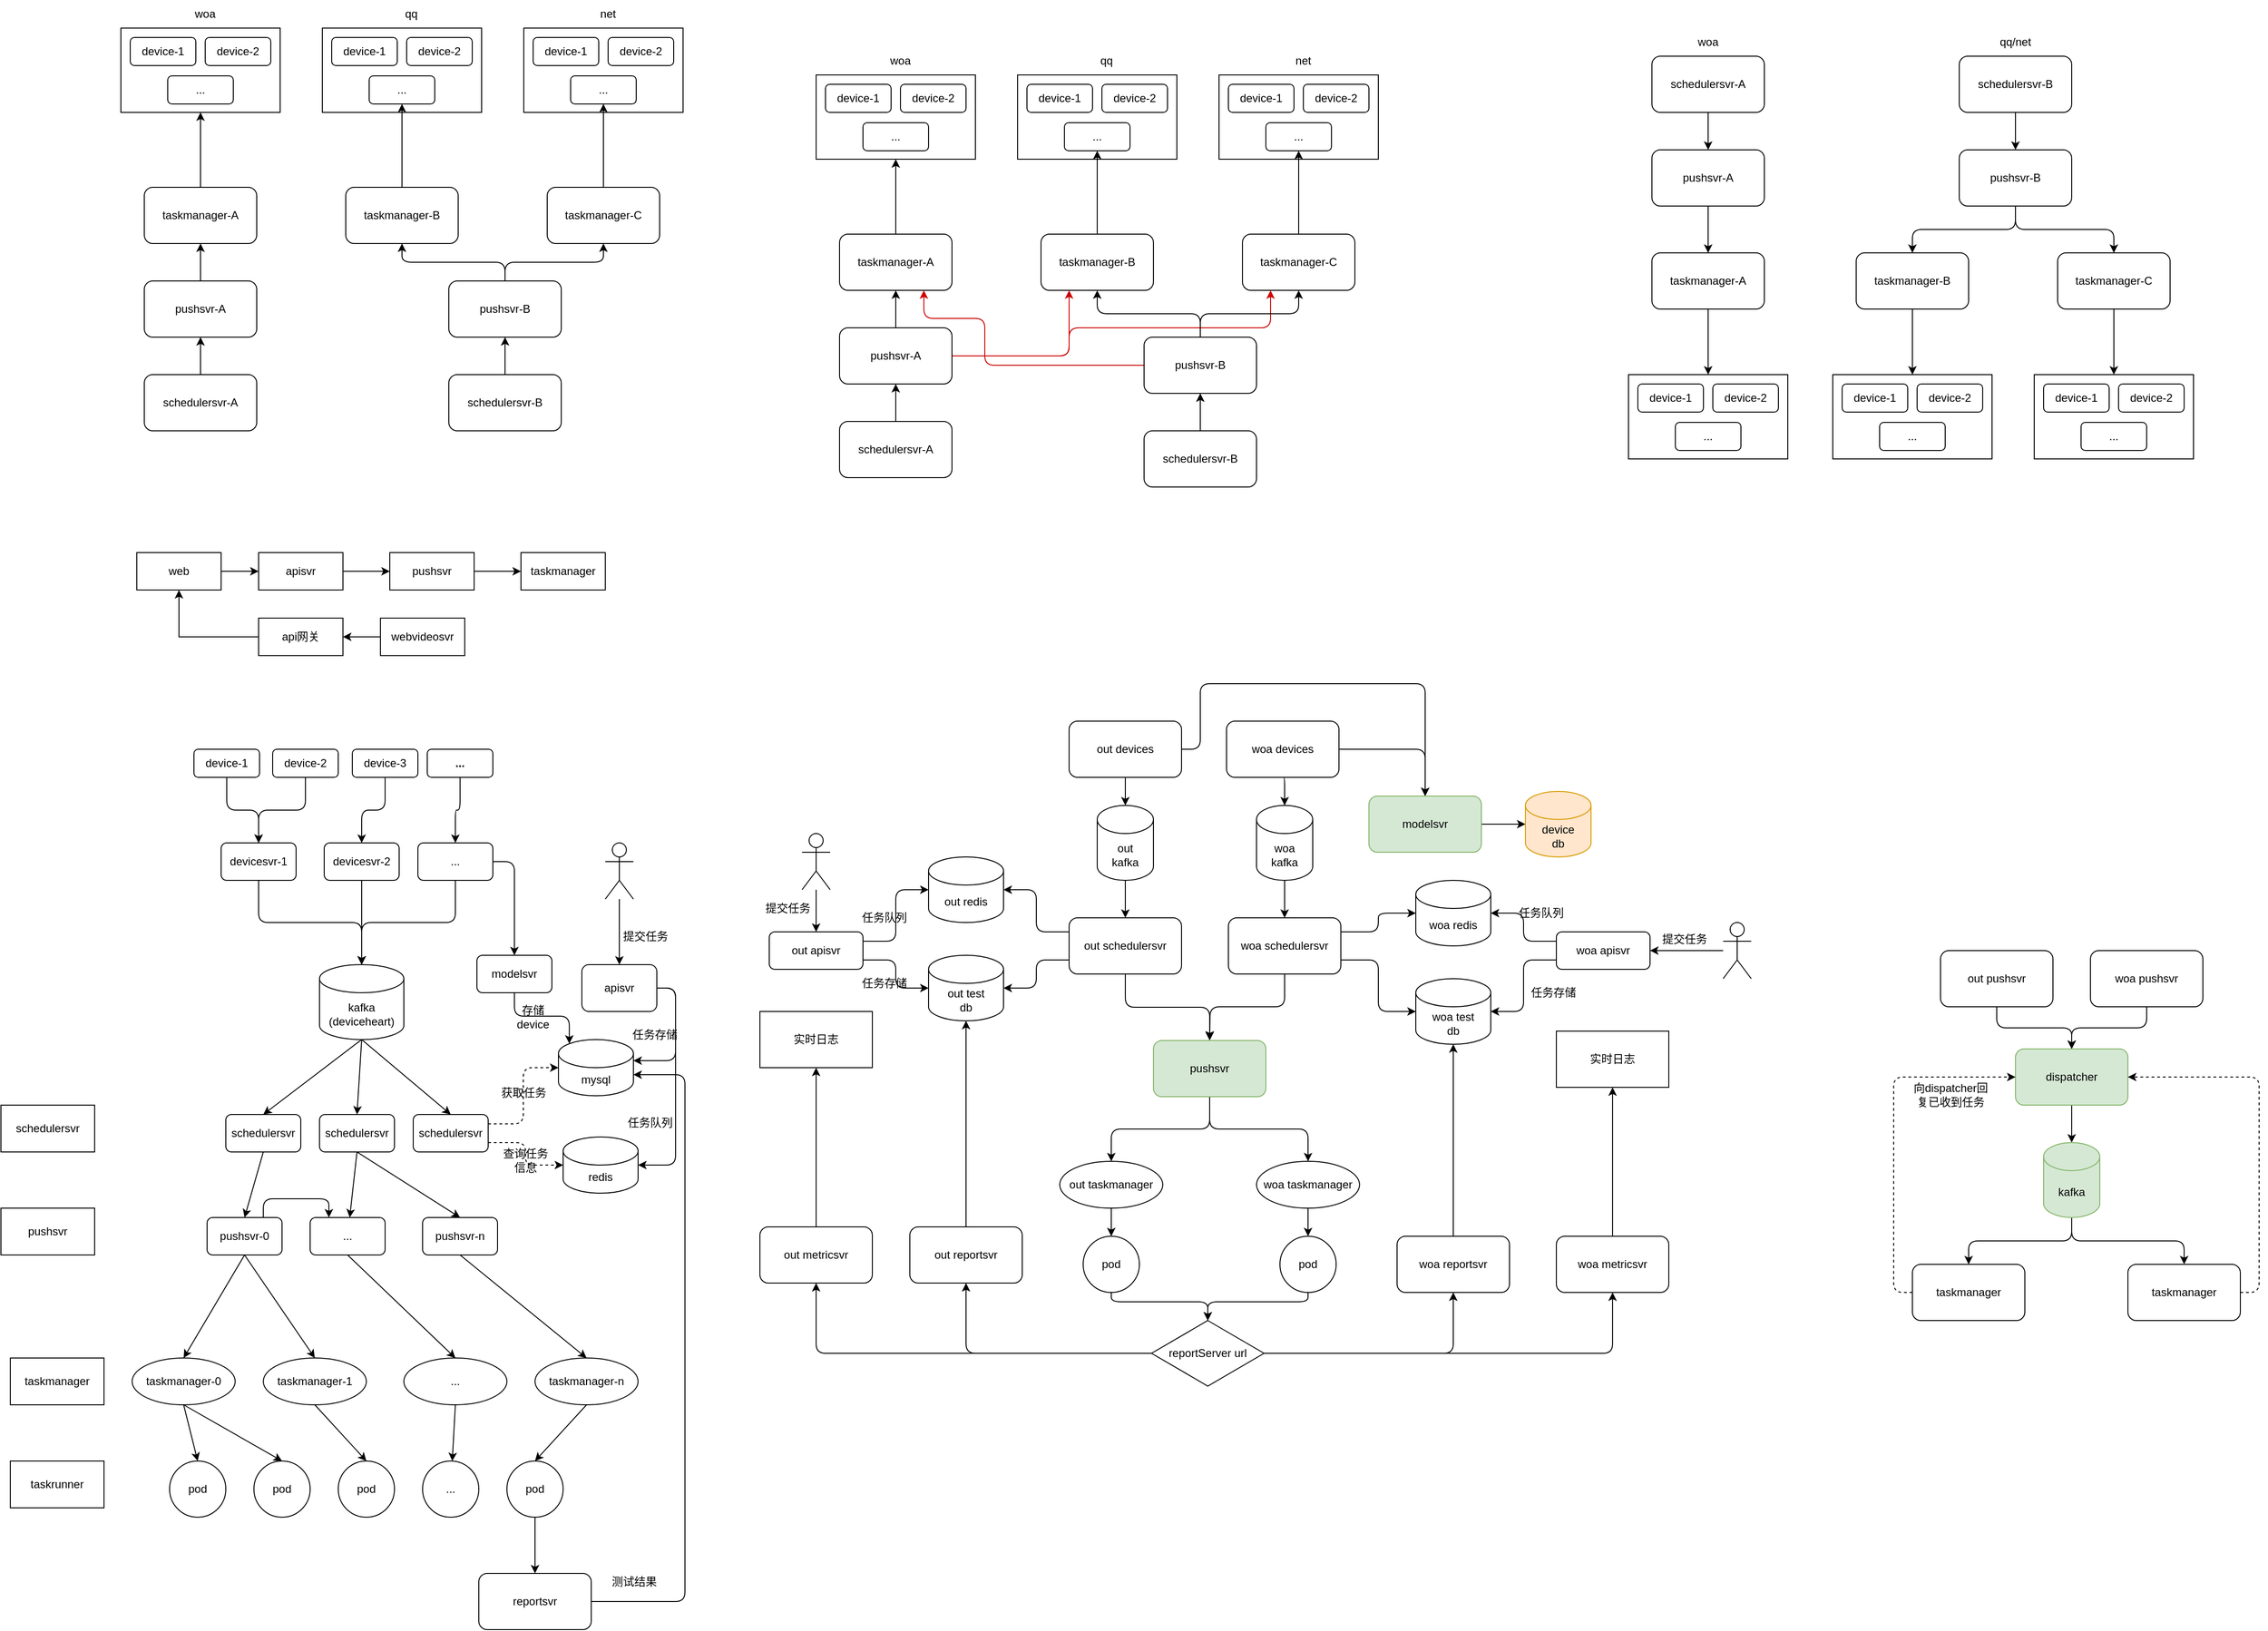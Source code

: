 <mxfile version="20.2.7" type="github">
  <diagram id="ftSVN6Fw9w7qbt5IRIi7" name="第 1 页">
    <mxGraphModel dx="1635" dy="1959" grid="1" gridSize="10" guides="1" tooltips="1" connect="1" arrows="1" fold="1" page="1" pageScale="1" pageWidth="827" pageHeight="1169" math="0" shadow="0">
      <root>
        <mxCell id="0" />
        <mxCell id="1" parent="0" />
        <mxCell id="ZyIvLldJ3OBjITECG5pd-35" style="edgeStyle=none;rounded=0;orthogonalLoop=1;jettySize=auto;html=1;exitX=0.5;exitY=1;exitDx=0;exitDy=0;entryX=0.5;entryY=0;entryDx=0;entryDy=0;" parent="1" source="ZyIvLldJ3OBjITECG5pd-1" target="ZyIvLldJ3OBjITECG5pd-14" edge="1">
          <mxGeometry relative="1" as="geometry" />
        </mxCell>
        <mxCell id="ZyIvLldJ3OBjITECG5pd-36" style="edgeStyle=none;rounded=0;orthogonalLoop=1;jettySize=auto;html=1;exitX=0.5;exitY=1;exitDx=0;exitDy=0;entryX=0.5;entryY=0;entryDx=0;entryDy=0;" parent="1" source="ZyIvLldJ3OBjITECG5pd-1" target="ZyIvLldJ3OBjITECG5pd-15" edge="1">
          <mxGeometry relative="1" as="geometry" />
        </mxCell>
        <mxCell id="ZyIvLldJ3OBjITECG5pd-1" value="taskmanager-0" style="ellipse;whiteSpace=wrap;html=1;" parent="1" vertex="1">
          <mxGeometry x="180" y="430" width="110" height="50" as="geometry" />
        </mxCell>
        <mxCell id="ZyIvLldJ3OBjITECG5pd-37" style="edgeStyle=none;rounded=0;orthogonalLoop=1;jettySize=auto;html=1;exitX=0.5;exitY=1;exitDx=0;exitDy=0;entryX=0.5;entryY=0;entryDx=0;entryDy=0;" parent="1" source="ZyIvLldJ3OBjITECG5pd-2" target="ZyIvLldJ3OBjITECG5pd-16" edge="1">
          <mxGeometry relative="1" as="geometry" />
        </mxCell>
        <mxCell id="ZyIvLldJ3OBjITECG5pd-2" value="taskmanager-1" style="ellipse;whiteSpace=wrap;html=1;" parent="1" vertex="1">
          <mxGeometry x="320" y="430" width="110" height="50" as="geometry" />
        </mxCell>
        <mxCell id="ZyIvLldJ3OBjITECG5pd-38" style="edgeStyle=none;rounded=0;orthogonalLoop=1;jettySize=auto;html=1;exitX=0.5;exitY=1;exitDx=0;exitDy=0;" parent="1" source="ZyIvLldJ3OBjITECG5pd-3" target="ZyIvLldJ3OBjITECG5pd-17" edge="1">
          <mxGeometry relative="1" as="geometry" />
        </mxCell>
        <mxCell id="ZyIvLldJ3OBjITECG5pd-3" value="..." style="ellipse;whiteSpace=wrap;html=1;" parent="1" vertex="1">
          <mxGeometry x="470" y="430" width="110" height="50" as="geometry" />
        </mxCell>
        <mxCell id="ZyIvLldJ3OBjITECG5pd-39" style="edgeStyle=none;rounded=0;orthogonalLoop=1;jettySize=auto;html=1;exitX=0.5;exitY=1;exitDx=0;exitDy=0;entryX=0.5;entryY=0;entryDx=0;entryDy=0;" parent="1" source="ZyIvLldJ3OBjITECG5pd-4" target="ZyIvLldJ3OBjITECG5pd-18" edge="1">
          <mxGeometry relative="1" as="geometry" />
        </mxCell>
        <mxCell id="ZyIvLldJ3OBjITECG5pd-4" value="taskmanager-n" style="ellipse;whiteSpace=wrap;html=1;" parent="1" vertex="1">
          <mxGeometry x="610" y="430" width="110" height="50" as="geometry" />
        </mxCell>
        <mxCell id="ZyIvLldJ3OBjITECG5pd-25" style="edgeStyle=none;rounded=0;orthogonalLoop=1;jettySize=auto;html=1;exitX=0.5;exitY=1;exitDx=0;exitDy=0;entryX=0.5;entryY=0;entryDx=0;entryDy=0;" parent="1" source="ZyIvLldJ3OBjITECG5pd-5" target="ZyIvLldJ3OBjITECG5pd-1" edge="1">
          <mxGeometry relative="1" as="geometry" />
        </mxCell>
        <mxCell id="ZyIvLldJ3OBjITECG5pd-26" style="edgeStyle=none;rounded=0;orthogonalLoop=1;jettySize=auto;html=1;exitX=0.5;exitY=1;exitDx=0;exitDy=0;entryX=0.5;entryY=0;entryDx=0;entryDy=0;" parent="1" source="ZyIvLldJ3OBjITECG5pd-5" target="ZyIvLldJ3OBjITECG5pd-2" edge="1">
          <mxGeometry relative="1" as="geometry" />
        </mxCell>
        <mxCell id="ZyIvLldJ3OBjITECG5pd-43" style="edgeStyle=orthogonalEdgeStyle;rounded=1;orthogonalLoop=1;jettySize=auto;html=1;exitX=0.75;exitY=0;exitDx=0;exitDy=0;entryX=0.25;entryY=0;entryDx=0;entryDy=0;" parent="1" source="ZyIvLldJ3OBjITECG5pd-5" target="ZyIvLldJ3OBjITECG5pd-6" edge="1">
          <mxGeometry relative="1" as="geometry" />
        </mxCell>
        <mxCell id="ZyIvLldJ3OBjITECG5pd-5" value="pushsvr-0" style="rounded=1;whiteSpace=wrap;html=1;" parent="1" vertex="1">
          <mxGeometry x="260" y="280" width="80" height="40" as="geometry" />
        </mxCell>
        <mxCell id="ZyIvLldJ3OBjITECG5pd-27" style="edgeStyle=none;rounded=0;orthogonalLoop=1;jettySize=auto;html=1;exitX=0.5;exitY=1;exitDx=0;exitDy=0;entryX=0.5;entryY=0;entryDx=0;entryDy=0;" parent="1" source="ZyIvLldJ3OBjITECG5pd-6" target="ZyIvLldJ3OBjITECG5pd-3" edge="1">
          <mxGeometry relative="1" as="geometry" />
        </mxCell>
        <mxCell id="ZyIvLldJ3OBjITECG5pd-6" value="..." style="rounded=1;whiteSpace=wrap;html=1;" parent="1" vertex="1">
          <mxGeometry x="370" y="280" width="80" height="40" as="geometry" />
        </mxCell>
        <mxCell id="ZyIvLldJ3OBjITECG5pd-28" style="edgeStyle=none;rounded=0;orthogonalLoop=1;jettySize=auto;html=1;exitX=0.5;exitY=1;exitDx=0;exitDy=0;entryX=0.5;entryY=0;entryDx=0;entryDy=0;" parent="1" source="ZyIvLldJ3OBjITECG5pd-7" target="ZyIvLldJ3OBjITECG5pd-4" edge="1">
          <mxGeometry relative="1" as="geometry" />
        </mxCell>
        <mxCell id="ZyIvLldJ3OBjITECG5pd-7" value="pushsvr-n" style="rounded=1;whiteSpace=wrap;html=1;" parent="1" vertex="1">
          <mxGeometry x="490" y="280" width="80" height="40" as="geometry" />
        </mxCell>
        <mxCell id="ZyIvLldJ3OBjITECG5pd-29" style="edgeStyle=none;rounded=0;orthogonalLoop=1;jettySize=auto;html=1;exitX=0.5;exitY=1;exitDx=0;exitDy=0;entryX=0.5;entryY=0;entryDx=0;entryDy=0;" parent="1" source="ZyIvLldJ3OBjITECG5pd-12" target="ZyIvLldJ3OBjITECG5pd-5" edge="1">
          <mxGeometry relative="1" as="geometry" />
        </mxCell>
        <mxCell id="ZyIvLldJ3OBjITECG5pd-12" value="schedulersvr" style="rounded=1;whiteSpace=wrap;html=1;" parent="1" vertex="1">
          <mxGeometry x="280" y="170" width="80" height="40" as="geometry" />
        </mxCell>
        <mxCell id="ZyIvLldJ3OBjITECG5pd-32" style="edgeStyle=none;rounded=0;orthogonalLoop=1;jettySize=auto;html=1;exitX=0.5;exitY=1;exitDx=0;exitDy=0;exitPerimeter=0;entryX=0.5;entryY=0;entryDx=0;entryDy=0;" parent="1" source="ZyIvLldJ3OBjITECG5pd-13" target="ZyIvLldJ3OBjITECG5pd-12" edge="1">
          <mxGeometry relative="1" as="geometry" />
        </mxCell>
        <mxCell id="ZyIvLldJ3OBjITECG5pd-33" style="edgeStyle=none;rounded=0;orthogonalLoop=1;jettySize=auto;html=1;exitX=0.5;exitY=1;exitDx=0;exitDy=0;exitPerimeter=0;entryX=0.5;entryY=0;entryDx=0;entryDy=0;" parent="1" source="ZyIvLldJ3OBjITECG5pd-13" target="ZyIvLldJ3OBjITECG5pd-30" edge="1">
          <mxGeometry relative="1" as="geometry" />
        </mxCell>
        <mxCell id="ZyIvLldJ3OBjITECG5pd-34" style="edgeStyle=none;rounded=0;orthogonalLoop=1;jettySize=auto;html=1;exitX=0.5;exitY=1;exitDx=0;exitDy=0;exitPerimeter=0;entryX=0.5;entryY=0;entryDx=0;entryDy=0;" parent="1" source="ZyIvLldJ3OBjITECG5pd-13" target="ZyIvLldJ3OBjITECG5pd-31" edge="1">
          <mxGeometry relative="1" as="geometry" />
        </mxCell>
        <mxCell id="ZyIvLldJ3OBjITECG5pd-13" value="&lt;div&gt;kafka&lt;/div&gt;&lt;div&gt;(deviceheart)&lt;br&gt;&lt;/div&gt;" style="shape=cylinder3;whiteSpace=wrap;html=1;boundedLbl=1;backgroundOutline=1;size=15;" parent="1" vertex="1">
          <mxGeometry x="380" y="10" width="90" height="80" as="geometry" />
        </mxCell>
        <mxCell id="ZyIvLldJ3OBjITECG5pd-14" value="pod" style="ellipse;whiteSpace=wrap;html=1;aspect=fixed;" parent="1" vertex="1">
          <mxGeometry x="220" y="540" width="60" height="60" as="geometry" />
        </mxCell>
        <mxCell id="ZyIvLldJ3OBjITECG5pd-15" value="pod" style="ellipse;whiteSpace=wrap;html=1;aspect=fixed;" parent="1" vertex="1">
          <mxGeometry x="310" y="540" width="60" height="60" as="geometry" />
        </mxCell>
        <mxCell id="ZyIvLldJ3OBjITECG5pd-16" value="pod" style="ellipse;whiteSpace=wrap;html=1;aspect=fixed;" parent="1" vertex="1">
          <mxGeometry x="400" y="540" width="60" height="60" as="geometry" />
        </mxCell>
        <mxCell id="ZyIvLldJ3OBjITECG5pd-17" value="..." style="ellipse;whiteSpace=wrap;html=1;aspect=fixed;" parent="1" vertex="1">
          <mxGeometry x="490" y="540" width="60" height="60" as="geometry" />
        </mxCell>
        <mxCell id="L9WqjUFJUXGRfM3yI8P8-16" style="edgeStyle=orthogonalEdgeStyle;rounded=1;orthogonalLoop=1;jettySize=auto;html=1;exitX=0.5;exitY=1;exitDx=0;exitDy=0;entryX=0.5;entryY=0;entryDx=0;entryDy=0;" parent="1" source="ZyIvLldJ3OBjITECG5pd-18" target="L9WqjUFJUXGRfM3yI8P8-15" edge="1">
          <mxGeometry relative="1" as="geometry" />
        </mxCell>
        <mxCell id="ZyIvLldJ3OBjITECG5pd-18" value="pod" style="ellipse;whiteSpace=wrap;html=1;aspect=fixed;" parent="1" vertex="1">
          <mxGeometry x="580" y="540" width="60" height="60" as="geometry" />
        </mxCell>
        <mxCell id="ZyIvLldJ3OBjITECG5pd-21" value="taskrunner" style="rounded=0;whiteSpace=wrap;html=1;" parent="1" vertex="1">
          <mxGeometry x="50" y="540" width="100" height="50" as="geometry" />
        </mxCell>
        <mxCell id="ZyIvLldJ3OBjITECG5pd-22" value="taskmanager" style="rounded=0;whiteSpace=wrap;html=1;" parent="1" vertex="1">
          <mxGeometry x="50" y="430" width="100" height="50" as="geometry" />
        </mxCell>
        <mxCell id="ZyIvLldJ3OBjITECG5pd-23" value="pushsvr" style="rounded=0;whiteSpace=wrap;html=1;" parent="1" vertex="1">
          <mxGeometry x="40" y="270" width="100" height="50" as="geometry" />
        </mxCell>
        <mxCell id="ZyIvLldJ3OBjITECG5pd-24" value="schedulersvr" style="rounded=0;whiteSpace=wrap;html=1;" parent="1" vertex="1">
          <mxGeometry x="40" y="160" width="100" height="50" as="geometry" />
        </mxCell>
        <mxCell id="ZyIvLldJ3OBjITECG5pd-40" style="edgeStyle=none;rounded=0;orthogonalLoop=1;jettySize=auto;html=1;exitX=0.5;exitY=1;exitDx=0;exitDy=0;" parent="1" source="ZyIvLldJ3OBjITECG5pd-30" target="ZyIvLldJ3OBjITECG5pd-6" edge="1">
          <mxGeometry relative="1" as="geometry" />
        </mxCell>
        <mxCell id="ZyIvLldJ3OBjITECG5pd-41" style="edgeStyle=none;rounded=0;orthogonalLoop=1;jettySize=auto;html=1;exitX=0.5;exitY=1;exitDx=0;exitDy=0;entryX=0.5;entryY=0;entryDx=0;entryDy=0;" parent="1" source="ZyIvLldJ3OBjITECG5pd-30" target="ZyIvLldJ3OBjITECG5pd-7" edge="1">
          <mxGeometry relative="1" as="geometry" />
        </mxCell>
        <mxCell id="ZyIvLldJ3OBjITECG5pd-30" value="schedulersvr" style="rounded=1;whiteSpace=wrap;html=1;" parent="1" vertex="1">
          <mxGeometry x="380" y="170" width="80" height="40" as="geometry" />
        </mxCell>
        <mxCell id="L9WqjUFJUXGRfM3yI8P8-11" style="edgeStyle=orthogonalEdgeStyle;rounded=1;orthogonalLoop=1;jettySize=auto;html=1;exitX=1;exitY=0.75;exitDx=0;exitDy=0;entryX=0;entryY=0.5;entryDx=0;entryDy=0;entryPerimeter=0;dashed=1;" parent="1" source="ZyIvLldJ3OBjITECG5pd-31" target="L9WqjUFJUXGRfM3yI8P8-2" edge="1">
          <mxGeometry relative="1" as="geometry" />
        </mxCell>
        <mxCell id="L9WqjUFJUXGRfM3yI8P8-12" style="edgeStyle=orthogonalEdgeStyle;rounded=1;orthogonalLoop=1;jettySize=auto;html=1;exitX=1;exitY=0.25;exitDx=0;exitDy=0;entryX=0;entryY=0.5;entryDx=0;entryDy=0;entryPerimeter=0;dashed=1;" parent="1" source="ZyIvLldJ3OBjITECG5pd-31" target="L9WqjUFJUXGRfM3yI8P8-4" edge="1">
          <mxGeometry relative="1" as="geometry" />
        </mxCell>
        <mxCell id="ZyIvLldJ3OBjITECG5pd-31" value="schedulersvr" style="rounded=1;whiteSpace=wrap;html=1;" parent="1" vertex="1">
          <mxGeometry x="480" y="170" width="80" height="40" as="geometry" />
        </mxCell>
        <mxCell id="ZyIvLldJ3OBjITECG5pd-47" style="edgeStyle=orthogonalEdgeStyle;rounded=1;orthogonalLoop=1;jettySize=auto;html=1;exitX=0.5;exitY=1;exitDx=0;exitDy=0;entryX=0.5;entryY=0;entryDx=0;entryDy=0;entryPerimeter=0;" parent="1" source="ZyIvLldJ3OBjITECG5pd-44" target="ZyIvLldJ3OBjITECG5pd-13" edge="1">
          <mxGeometry relative="1" as="geometry" />
        </mxCell>
        <mxCell id="ZyIvLldJ3OBjITECG5pd-44" value="devicesvr-1" style="rounded=1;whiteSpace=wrap;html=1;" parent="1" vertex="1">
          <mxGeometry x="275" y="-120" width="80" height="40" as="geometry" />
        </mxCell>
        <mxCell id="ZyIvLldJ3OBjITECG5pd-48" style="edgeStyle=orthogonalEdgeStyle;rounded=1;orthogonalLoop=1;jettySize=auto;html=1;exitX=0.5;exitY=1;exitDx=0;exitDy=0;" parent="1" source="ZyIvLldJ3OBjITECG5pd-45" edge="1">
          <mxGeometry relative="1" as="geometry">
            <mxPoint x="425" y="10" as="targetPoint" />
          </mxGeometry>
        </mxCell>
        <mxCell id="ZyIvLldJ3OBjITECG5pd-45" value="devicesvr-2" style="rounded=1;whiteSpace=wrap;html=1;" parent="1" vertex="1">
          <mxGeometry x="385" y="-120" width="80" height="40" as="geometry" />
        </mxCell>
        <mxCell id="ZyIvLldJ3OBjITECG5pd-49" style="edgeStyle=orthogonalEdgeStyle;rounded=1;orthogonalLoop=1;jettySize=auto;html=1;exitX=0.5;exitY=1;exitDx=0;exitDy=0;entryX=0.5;entryY=0;entryDx=0;entryDy=0;entryPerimeter=0;" parent="1" source="ZyIvLldJ3OBjITECG5pd-46" target="ZyIvLldJ3OBjITECG5pd-13" edge="1">
          <mxGeometry relative="1" as="geometry" />
        </mxCell>
        <mxCell id="L9WqjUFJUXGRfM3yI8P8-22" style="edgeStyle=orthogonalEdgeStyle;rounded=1;orthogonalLoop=1;jettySize=auto;html=1;exitX=1;exitY=0.5;exitDx=0;exitDy=0;entryX=0.5;entryY=0;entryDx=0;entryDy=0;" parent="1" source="ZyIvLldJ3OBjITECG5pd-46" target="L9WqjUFJUXGRfM3yI8P8-20" edge="1">
          <mxGeometry relative="1" as="geometry" />
        </mxCell>
        <mxCell id="ZyIvLldJ3OBjITECG5pd-46" value="..." style="rounded=1;whiteSpace=wrap;html=1;" parent="1" vertex="1">
          <mxGeometry x="485" y="-120" width="80" height="40" as="geometry" />
        </mxCell>
        <mxCell id="ZyIvLldJ3OBjITECG5pd-55" style="edgeStyle=orthogonalEdgeStyle;rounded=1;orthogonalLoop=1;jettySize=auto;html=1;exitX=0.5;exitY=1;exitDx=0;exitDy=0;entryX=0.5;entryY=0;entryDx=0;entryDy=0;" parent="1" source="ZyIvLldJ3OBjITECG5pd-50" target="ZyIvLldJ3OBjITECG5pd-44" edge="1">
          <mxGeometry relative="1" as="geometry" />
        </mxCell>
        <mxCell id="ZyIvLldJ3OBjITECG5pd-50" value="device-1" style="rounded=1;whiteSpace=wrap;html=1;" parent="1" vertex="1">
          <mxGeometry x="246" y="-220" width="70" height="30" as="geometry" />
        </mxCell>
        <mxCell id="ZyIvLldJ3OBjITECG5pd-56" style="edgeStyle=orthogonalEdgeStyle;rounded=1;orthogonalLoop=1;jettySize=auto;html=1;exitX=0.5;exitY=1;exitDx=0;exitDy=0;entryX=0.5;entryY=0;entryDx=0;entryDy=0;" parent="1" source="ZyIvLldJ3OBjITECG5pd-51" target="ZyIvLldJ3OBjITECG5pd-44" edge="1">
          <mxGeometry relative="1" as="geometry" />
        </mxCell>
        <mxCell id="ZyIvLldJ3OBjITECG5pd-51" value="device-2" style="rounded=1;whiteSpace=wrap;html=1;" parent="1" vertex="1">
          <mxGeometry x="330" y="-220" width="70" height="30" as="geometry" />
        </mxCell>
        <mxCell id="ZyIvLldJ3OBjITECG5pd-58" style="edgeStyle=orthogonalEdgeStyle;rounded=1;orthogonalLoop=1;jettySize=auto;html=1;exitX=0.5;exitY=1;exitDx=0;exitDy=0;entryX=0.5;entryY=0;entryDx=0;entryDy=0;" parent="1" source="ZyIvLldJ3OBjITECG5pd-52" target="ZyIvLldJ3OBjITECG5pd-46" edge="1">
          <mxGeometry relative="1" as="geometry" />
        </mxCell>
        <mxCell id="ZyIvLldJ3OBjITECG5pd-52" value="..." style="rounded=1;whiteSpace=wrap;html=1;fontStyle=1" parent="1" vertex="1">
          <mxGeometry x="495" y="-220" width="70" height="30" as="geometry" />
        </mxCell>
        <mxCell id="ZyIvLldJ3OBjITECG5pd-57" style="edgeStyle=orthogonalEdgeStyle;rounded=1;orthogonalLoop=1;jettySize=auto;html=1;exitX=0.5;exitY=1;exitDx=0;exitDy=0;entryX=0.5;entryY=0;entryDx=0;entryDy=0;" parent="1" source="ZyIvLldJ3OBjITECG5pd-54" target="ZyIvLldJ3OBjITECG5pd-45" edge="1">
          <mxGeometry relative="1" as="geometry" />
        </mxCell>
        <mxCell id="ZyIvLldJ3OBjITECG5pd-54" value="device-3" style="rounded=1;whiteSpace=wrap;html=1;" parent="1" vertex="1">
          <mxGeometry x="415" y="-220" width="70" height="30" as="geometry" />
        </mxCell>
        <mxCell id="L9WqjUFJUXGRfM3yI8P8-5" style="edgeStyle=orthogonalEdgeStyle;rounded=1;orthogonalLoop=1;jettySize=auto;html=1;exitX=1;exitY=0.5;exitDx=0;exitDy=0;entryX=1;entryY=0.5;entryDx=0;entryDy=0;entryPerimeter=0;" parent="1" source="L9WqjUFJUXGRfM3yI8P8-1" target="L9WqjUFJUXGRfM3yI8P8-2" edge="1">
          <mxGeometry relative="1" as="geometry" />
        </mxCell>
        <mxCell id="L9WqjUFJUXGRfM3yI8P8-6" style="edgeStyle=orthogonalEdgeStyle;rounded=1;orthogonalLoop=1;jettySize=auto;html=1;exitX=1;exitY=0.5;exitDx=0;exitDy=0;entryX=1;entryY=0;entryDx=0;entryDy=22.5;entryPerimeter=0;" parent="1" source="L9WqjUFJUXGRfM3yI8P8-1" target="L9WqjUFJUXGRfM3yI8P8-4" edge="1">
          <mxGeometry relative="1" as="geometry" />
        </mxCell>
        <mxCell id="L9WqjUFJUXGRfM3yI8P8-1" value="apisvr" style="rounded=1;whiteSpace=wrap;html=1;" parent="1" vertex="1">
          <mxGeometry x="660" y="10" width="80" height="50" as="geometry" />
        </mxCell>
        <mxCell id="L9WqjUFJUXGRfM3yI8P8-2" value="&lt;div&gt;redis&lt;/div&gt;" style="shape=cylinder3;whiteSpace=wrap;html=1;boundedLbl=1;backgroundOutline=1;size=15;" parent="1" vertex="1">
          <mxGeometry x="640" y="194" width="80" height="60" as="geometry" />
        </mxCell>
        <mxCell id="L9WqjUFJUXGRfM3yI8P8-9" value="" style="edgeStyle=orthogonalEdgeStyle;rounded=1;orthogonalLoop=1;jettySize=auto;html=1;" parent="1" source="L9WqjUFJUXGRfM3yI8P8-3" target="L9WqjUFJUXGRfM3yI8P8-1" edge="1">
          <mxGeometry relative="1" as="geometry" />
        </mxCell>
        <mxCell id="L9WqjUFJUXGRfM3yI8P8-3" value="" style="shape=umlActor;verticalLabelPosition=bottom;verticalAlign=top;html=1;outlineConnect=0;" parent="1" vertex="1">
          <mxGeometry x="685" y="-120" width="30" height="60" as="geometry" />
        </mxCell>
        <mxCell id="L9WqjUFJUXGRfM3yI8P8-4" value="&lt;div&gt;mysql&lt;/div&gt;" style="shape=cylinder3;whiteSpace=wrap;html=1;boundedLbl=1;backgroundOutline=1;size=15;" parent="1" vertex="1">
          <mxGeometry x="635" y="90" width="80" height="60" as="geometry" />
        </mxCell>
        <mxCell id="L9WqjUFJUXGRfM3yI8P8-7" value="任务队列" style="text;html=1;strokeColor=none;fillColor=none;align=center;verticalAlign=middle;whiteSpace=wrap;rounded=0;" parent="1" vertex="1">
          <mxGeometry x="703" y="164" width="60" height="30" as="geometry" />
        </mxCell>
        <mxCell id="L9WqjUFJUXGRfM3yI8P8-8" value="任务存储" style="text;html=1;strokeColor=none;fillColor=none;align=center;verticalAlign=middle;whiteSpace=wrap;rounded=0;" parent="1" vertex="1">
          <mxGeometry x="708" y="70" width="60" height="30" as="geometry" />
        </mxCell>
        <mxCell id="L9WqjUFJUXGRfM3yI8P8-10" value="提交任务" style="text;html=1;strokeColor=none;fillColor=none;align=center;verticalAlign=middle;whiteSpace=wrap;rounded=0;" parent="1" vertex="1">
          <mxGeometry x="698" y="-35" width="60" height="30" as="geometry" />
        </mxCell>
        <mxCell id="L9WqjUFJUXGRfM3yI8P8-13" value="获取任务" style="text;html=1;strokeColor=none;fillColor=none;align=center;verticalAlign=middle;whiteSpace=wrap;rounded=0;" parent="1" vertex="1">
          <mxGeometry x="568" y="132" width="60" height="30" as="geometry" />
        </mxCell>
        <mxCell id="L9WqjUFJUXGRfM3yI8P8-14" value="查询任务信息" style="text;html=1;strokeColor=none;fillColor=none;align=center;verticalAlign=middle;whiteSpace=wrap;rounded=0;" parent="1" vertex="1">
          <mxGeometry x="570" y="204" width="60" height="30" as="geometry" />
        </mxCell>
        <mxCell id="L9WqjUFJUXGRfM3yI8P8-17" style="edgeStyle=orthogonalEdgeStyle;rounded=1;orthogonalLoop=1;jettySize=auto;html=1;exitX=1;exitY=0.5;exitDx=0;exitDy=0;entryX=1;entryY=0;entryDx=0;entryDy=37.5;entryPerimeter=0;" parent="1" source="L9WqjUFJUXGRfM3yI8P8-15" target="L9WqjUFJUXGRfM3yI8P8-4" edge="1">
          <mxGeometry relative="1" as="geometry">
            <Array as="points">
              <mxPoint x="770" y="690" />
              <mxPoint x="770" y="128" />
            </Array>
          </mxGeometry>
        </mxCell>
        <mxCell id="L9WqjUFJUXGRfM3yI8P8-15" value="reportsvr" style="rounded=1;whiteSpace=wrap;html=1;" parent="1" vertex="1">
          <mxGeometry x="550" y="660" width="120" height="60" as="geometry" />
        </mxCell>
        <mxCell id="L9WqjUFJUXGRfM3yI8P8-19" value="测试结果" style="text;html=1;strokeColor=none;fillColor=none;align=center;verticalAlign=middle;whiteSpace=wrap;rounded=0;" parent="1" vertex="1">
          <mxGeometry x="686" y="654" width="60" height="30" as="geometry" />
        </mxCell>
        <mxCell id="L9WqjUFJUXGRfM3yI8P8-23" style="edgeStyle=orthogonalEdgeStyle;rounded=1;orthogonalLoop=1;jettySize=auto;html=1;exitX=0.5;exitY=1;exitDx=0;exitDy=0;entryX=0.145;entryY=0;entryDx=0;entryDy=4.35;entryPerimeter=0;" parent="1" source="L9WqjUFJUXGRfM3yI8P8-20" target="L9WqjUFJUXGRfM3yI8P8-4" edge="1">
          <mxGeometry relative="1" as="geometry" />
        </mxCell>
        <mxCell id="L9WqjUFJUXGRfM3yI8P8-20" value="modelsvr" style="rounded=1;whiteSpace=wrap;html=1;" parent="1" vertex="1">
          <mxGeometry x="548" width="80" height="40" as="geometry" />
        </mxCell>
        <mxCell id="L9WqjUFJUXGRfM3yI8P8-24" value="存储device" style="text;html=1;strokeColor=none;fillColor=none;align=center;verticalAlign=middle;whiteSpace=wrap;rounded=0;" parent="1" vertex="1">
          <mxGeometry x="578" y="51" width="60" height="30" as="geometry" />
        </mxCell>
        <mxCell id="L9WqjUFJUXGRfM3yI8P8-30" style="edgeStyle=orthogonalEdgeStyle;rounded=1;orthogonalLoop=1;jettySize=auto;html=1;exitX=1;exitY=0.5;exitDx=0;exitDy=0;" parent="1" source="L9WqjUFJUXGRfM3yI8P8-25" target="L9WqjUFJUXGRfM3yI8P8-27" edge="1">
          <mxGeometry relative="1" as="geometry">
            <Array as="points">
              <mxPoint x="1320" y="-220" />
              <mxPoint x="1320" y="-290" />
              <mxPoint x="1560" y="-290" />
            </Array>
          </mxGeometry>
        </mxCell>
        <mxCell id="L9WqjUFJUXGRfM3yI8P8-45" style="edgeStyle=orthogonalEdgeStyle;rounded=1;orthogonalLoop=1;jettySize=auto;html=1;exitX=0.5;exitY=1;exitDx=0;exitDy=0;entryX=0.5;entryY=0;entryDx=0;entryDy=0;entryPerimeter=0;" parent="1" source="L9WqjUFJUXGRfM3yI8P8-25" target="L9WqjUFJUXGRfM3yI8P8-28" edge="1">
          <mxGeometry relative="1" as="geometry" />
        </mxCell>
        <mxCell id="L9WqjUFJUXGRfM3yI8P8-25" value="out devices" style="rounded=1;whiteSpace=wrap;html=1;" parent="1" vertex="1">
          <mxGeometry x="1180" y="-250" width="120" height="60" as="geometry" />
        </mxCell>
        <mxCell id="L9WqjUFJUXGRfM3yI8P8-31" style="edgeStyle=orthogonalEdgeStyle;rounded=1;orthogonalLoop=1;jettySize=auto;html=1;exitX=1;exitY=0.5;exitDx=0;exitDy=0;entryX=0.5;entryY=0;entryDx=0;entryDy=0;" parent="1" source="L9WqjUFJUXGRfM3yI8P8-26" target="L9WqjUFJUXGRfM3yI8P8-27" edge="1">
          <mxGeometry relative="1" as="geometry" />
        </mxCell>
        <mxCell id="L9WqjUFJUXGRfM3yI8P8-46" style="edgeStyle=orthogonalEdgeStyle;rounded=1;orthogonalLoop=1;jettySize=auto;html=1;exitX=0.5;exitY=1;exitDx=0;exitDy=0;entryX=0.5;entryY=0;entryDx=0;entryDy=0;entryPerimeter=0;" parent="1" source="L9WqjUFJUXGRfM3yI8P8-26" target="L9WqjUFJUXGRfM3yI8P8-32" edge="1">
          <mxGeometry relative="1" as="geometry" />
        </mxCell>
        <mxCell id="L9WqjUFJUXGRfM3yI8P8-26" value="woa devices" style="rounded=1;whiteSpace=wrap;html=1;" parent="1" vertex="1">
          <mxGeometry x="1348" y="-250" width="120" height="60" as="geometry" />
        </mxCell>
        <mxCell id="L9WqjUFJUXGRfM3yI8P8-59" style="edgeStyle=orthogonalEdgeStyle;rounded=1;orthogonalLoop=1;jettySize=auto;html=1;exitX=1;exitY=0.5;exitDx=0;exitDy=0;" parent="1" source="L9WqjUFJUXGRfM3yI8P8-27" target="L9WqjUFJUXGRfM3yI8P8-29" edge="1">
          <mxGeometry relative="1" as="geometry" />
        </mxCell>
        <mxCell id="L9WqjUFJUXGRfM3yI8P8-27" value="modelsvr" style="rounded=1;whiteSpace=wrap;html=1;fillColor=#d5e8d4;strokeColor=#82b366;" parent="1" vertex="1">
          <mxGeometry x="1500" y="-170" width="120" height="60" as="geometry" />
        </mxCell>
        <mxCell id="L9WqjUFJUXGRfM3yI8P8-43" style="edgeStyle=orthogonalEdgeStyle;rounded=1;orthogonalLoop=1;jettySize=auto;html=1;exitX=0.5;exitY=1;exitDx=0;exitDy=0;exitPerimeter=0;entryX=0.5;entryY=0;entryDx=0;entryDy=0;" parent="1" source="L9WqjUFJUXGRfM3yI8P8-28" target="L9WqjUFJUXGRfM3yI8P8-34" edge="1">
          <mxGeometry relative="1" as="geometry" />
        </mxCell>
        <mxCell id="L9WqjUFJUXGRfM3yI8P8-28" value="out&lt;br&gt;kafka" style="shape=cylinder3;whiteSpace=wrap;html=1;boundedLbl=1;backgroundOutline=1;size=15;" parent="1" vertex="1">
          <mxGeometry x="1210" y="-160" width="60" height="80" as="geometry" />
        </mxCell>
        <mxCell id="L9WqjUFJUXGRfM3yI8P8-29" value="device&lt;br&gt;db" style="shape=cylinder3;whiteSpace=wrap;html=1;boundedLbl=1;backgroundOutline=1;size=15;fillColor=#ffe6cc;strokeColor=#d79b00;" parent="1" vertex="1">
          <mxGeometry x="1667" y="-175" width="70" height="70" as="geometry" />
        </mxCell>
        <mxCell id="L9WqjUFJUXGRfM3yI8P8-44" style="edgeStyle=orthogonalEdgeStyle;rounded=1;orthogonalLoop=1;jettySize=auto;html=1;exitX=0.5;exitY=1;exitDx=0;exitDy=0;exitPerimeter=0;entryX=0.5;entryY=0;entryDx=0;entryDy=0;" parent="1" source="L9WqjUFJUXGRfM3yI8P8-32" target="L9WqjUFJUXGRfM3yI8P8-35" edge="1">
          <mxGeometry relative="1" as="geometry" />
        </mxCell>
        <mxCell id="L9WqjUFJUXGRfM3yI8P8-32" value="woa&lt;br&gt;kafka" style="shape=cylinder3;whiteSpace=wrap;html=1;boundedLbl=1;backgroundOutline=1;size=15;" parent="1" vertex="1">
          <mxGeometry x="1380" y="-160" width="60" height="80" as="geometry" />
        </mxCell>
        <mxCell id="L9WqjUFJUXGRfM3yI8P8-41" style="edgeStyle=orthogonalEdgeStyle;rounded=1;orthogonalLoop=1;jettySize=auto;html=1;exitX=0.5;exitY=1;exitDx=0;exitDy=0;" parent="1" source="L9WqjUFJUXGRfM3yI8P8-34" target="L9WqjUFJUXGRfM3yI8P8-36" edge="1">
          <mxGeometry relative="1" as="geometry" />
        </mxCell>
        <mxCell id="L9WqjUFJUXGRfM3yI8P8-72" style="edgeStyle=orthogonalEdgeStyle;rounded=1;orthogonalLoop=1;jettySize=auto;html=1;exitX=0;exitY=0.25;exitDx=0;exitDy=0;entryX=1;entryY=0.5;entryDx=0;entryDy=0;entryPerimeter=0;" parent="1" source="L9WqjUFJUXGRfM3yI8P8-34" target="L9WqjUFJUXGRfM3yI8P8-70" edge="1">
          <mxGeometry relative="1" as="geometry" />
        </mxCell>
        <mxCell id="L9WqjUFJUXGRfM3yI8P8-73" style="edgeStyle=orthogonalEdgeStyle;rounded=1;orthogonalLoop=1;jettySize=auto;html=1;exitX=0;exitY=0.75;exitDx=0;exitDy=0;entryX=1;entryY=0.5;entryDx=0;entryDy=0;entryPerimeter=0;" parent="1" source="L9WqjUFJUXGRfM3yI8P8-34" target="L9WqjUFJUXGRfM3yI8P8-61" edge="1">
          <mxGeometry relative="1" as="geometry" />
        </mxCell>
        <mxCell id="L9WqjUFJUXGRfM3yI8P8-34" value="out schedulersvr" style="rounded=1;whiteSpace=wrap;html=1;" parent="1" vertex="1">
          <mxGeometry x="1180" y="-40" width="120" height="60" as="geometry" />
        </mxCell>
        <mxCell id="L9WqjUFJUXGRfM3yI8P8-42" style="edgeStyle=orthogonalEdgeStyle;rounded=1;orthogonalLoop=1;jettySize=auto;html=1;exitX=0.5;exitY=1;exitDx=0;exitDy=0;" parent="1" source="L9WqjUFJUXGRfM3yI8P8-35" edge="1">
          <mxGeometry relative="1" as="geometry">
            <mxPoint x="1330" y="90" as="targetPoint" />
          </mxGeometry>
        </mxCell>
        <mxCell id="L9WqjUFJUXGRfM3yI8P8-74" style="edgeStyle=orthogonalEdgeStyle;rounded=1;orthogonalLoop=1;jettySize=auto;html=1;exitX=1;exitY=0.25;exitDx=0;exitDy=0;entryX=0;entryY=0.5;entryDx=0;entryDy=0;entryPerimeter=0;" parent="1" source="L9WqjUFJUXGRfM3yI8P8-35" target="L9WqjUFJUXGRfM3yI8P8-71" edge="1">
          <mxGeometry relative="1" as="geometry" />
        </mxCell>
        <mxCell id="L9WqjUFJUXGRfM3yI8P8-75" style="edgeStyle=orthogonalEdgeStyle;rounded=1;orthogonalLoop=1;jettySize=auto;html=1;exitX=1;exitY=0.75;exitDx=0;exitDy=0;entryX=0;entryY=0.5;entryDx=0;entryDy=0;entryPerimeter=0;" parent="1" source="L9WqjUFJUXGRfM3yI8P8-35" target="L9WqjUFJUXGRfM3yI8P8-60" edge="1">
          <mxGeometry relative="1" as="geometry" />
        </mxCell>
        <mxCell id="L9WqjUFJUXGRfM3yI8P8-35" value="woa schedulersvr" style="rounded=1;whiteSpace=wrap;html=1;" parent="1" vertex="1">
          <mxGeometry x="1350" y="-40" width="120" height="60" as="geometry" />
        </mxCell>
        <mxCell id="L9WqjUFJUXGRfM3yI8P8-39" style="edgeStyle=orthogonalEdgeStyle;rounded=1;orthogonalLoop=1;jettySize=auto;html=1;exitX=0.5;exitY=1;exitDx=0;exitDy=0;entryX=0.5;entryY=0;entryDx=0;entryDy=0;" parent="1" source="L9WqjUFJUXGRfM3yI8P8-36" target="L9WqjUFJUXGRfM3yI8P8-37" edge="1">
          <mxGeometry relative="1" as="geometry" />
        </mxCell>
        <mxCell id="L9WqjUFJUXGRfM3yI8P8-40" style="edgeStyle=orthogonalEdgeStyle;rounded=1;orthogonalLoop=1;jettySize=auto;html=1;exitX=0.5;exitY=1;exitDx=0;exitDy=0;entryX=0.5;entryY=0;entryDx=0;entryDy=0;" parent="1" source="L9WqjUFJUXGRfM3yI8P8-36" target="L9WqjUFJUXGRfM3yI8P8-38" edge="1">
          <mxGeometry relative="1" as="geometry" />
        </mxCell>
        <mxCell id="L9WqjUFJUXGRfM3yI8P8-36" value="pushsvr" style="rounded=1;whiteSpace=wrap;html=1;fillColor=#d5e8d4;strokeColor=#82b366;" parent="1" vertex="1">
          <mxGeometry x="1270" y="91" width="120" height="60" as="geometry" />
        </mxCell>
        <mxCell id="L9WqjUFJUXGRfM3yI8P8-53" style="edgeStyle=orthogonalEdgeStyle;rounded=1;orthogonalLoop=1;jettySize=auto;html=1;exitX=0.5;exitY=1;exitDx=0;exitDy=0;entryX=0.5;entryY=0;entryDx=0;entryDy=0;" parent="1" source="L9WqjUFJUXGRfM3yI8P8-37" target="L9WqjUFJUXGRfM3yI8P8-48" edge="1">
          <mxGeometry relative="1" as="geometry" />
        </mxCell>
        <mxCell id="L9WqjUFJUXGRfM3yI8P8-37" value="out taskmanager" style="ellipse;whiteSpace=wrap;html=1;" parent="1" vertex="1">
          <mxGeometry x="1170" y="220" width="110" height="50" as="geometry" />
        </mxCell>
        <mxCell id="L9WqjUFJUXGRfM3yI8P8-56" style="edgeStyle=orthogonalEdgeStyle;rounded=1;orthogonalLoop=1;jettySize=auto;html=1;exitX=0.5;exitY=1;exitDx=0;exitDy=0;entryX=0.5;entryY=0;entryDx=0;entryDy=0;" parent="1" source="L9WqjUFJUXGRfM3yI8P8-38" target="L9WqjUFJUXGRfM3yI8P8-51" edge="1">
          <mxGeometry relative="1" as="geometry" />
        </mxCell>
        <mxCell id="L9WqjUFJUXGRfM3yI8P8-38" value="woa taskmanager" style="ellipse;whiteSpace=wrap;html=1;" parent="1" vertex="1">
          <mxGeometry x="1380" y="220" width="110" height="50" as="geometry" />
        </mxCell>
        <mxCell id="L9WqjUFJUXGRfM3yI8P8-64" style="edgeStyle=orthogonalEdgeStyle;rounded=1;orthogonalLoop=1;jettySize=auto;html=1;exitX=0.5;exitY=1;exitDx=0;exitDy=0;entryX=0.5;entryY=0;entryDx=0;entryDy=0;" parent="1" source="L9WqjUFJUXGRfM3yI8P8-48" target="L9WqjUFJUXGRfM3yI8P8-63" edge="1">
          <mxGeometry relative="1" as="geometry">
            <Array as="points">
              <mxPoint x="1225" y="370" />
              <mxPoint x="1328" y="370" />
            </Array>
          </mxGeometry>
        </mxCell>
        <mxCell id="L9WqjUFJUXGRfM3yI8P8-48" value="pod" style="ellipse;whiteSpace=wrap;html=1;aspect=fixed;" parent="1" vertex="1">
          <mxGeometry x="1195" y="300" width="60" height="60" as="geometry" />
        </mxCell>
        <mxCell id="L9WqjUFJUXGRfM3yI8P8-69" style="edgeStyle=orthogonalEdgeStyle;rounded=1;orthogonalLoop=1;jettySize=auto;html=1;exitX=0.5;exitY=1;exitDx=0;exitDy=0;entryX=0.5;entryY=0;entryDx=0;entryDy=0;" parent="1" source="L9WqjUFJUXGRfM3yI8P8-51" target="L9WqjUFJUXGRfM3yI8P8-63" edge="1">
          <mxGeometry relative="1" as="geometry">
            <Array as="points">
              <mxPoint x="1435" y="370" />
              <mxPoint x="1328" y="370" />
            </Array>
          </mxGeometry>
        </mxCell>
        <mxCell id="L9WqjUFJUXGRfM3yI8P8-51" value="pod" style="ellipse;whiteSpace=wrap;html=1;aspect=fixed;" parent="1" vertex="1">
          <mxGeometry x="1405" y="300" width="60" height="60" as="geometry" />
        </mxCell>
        <mxCell id="L9WqjUFJUXGRfM3yI8P8-60" value="woa test&lt;br&gt;db" style="shape=cylinder3;whiteSpace=wrap;html=1;boundedLbl=1;backgroundOutline=1;size=15;" parent="1" vertex="1">
          <mxGeometry x="1550" y="25" width="80" height="70" as="geometry" />
        </mxCell>
        <mxCell id="L9WqjUFJUXGRfM3yI8P8-61" value="out test&lt;br&gt;db" style="shape=cylinder3;whiteSpace=wrap;html=1;boundedLbl=1;backgroundOutline=1;size=15;" parent="1" vertex="1">
          <mxGeometry x="1030" width="80" height="70" as="geometry" />
        </mxCell>
        <mxCell id="L9WqjUFJUXGRfM3yI8P8-66" value="" style="edgeStyle=orthogonalEdgeStyle;rounded=1;orthogonalLoop=1;jettySize=auto;html=1;exitX=0;exitY=0.5;exitDx=0;exitDy=0;entryX=0.5;entryY=1;entryDx=0;entryDy=0;" parent="1" source="L9WqjUFJUXGRfM3yI8P8-63" target="L9WqjUFJUXGRfM3yI8P8-65" edge="1">
          <mxGeometry x="-0.235" relative="1" as="geometry">
            <mxPoint as="offset" />
          </mxGeometry>
        </mxCell>
        <mxCell id="L9WqjUFJUXGRfM3yI8P8-94" style="edgeStyle=orthogonalEdgeStyle;rounded=1;orthogonalLoop=1;jettySize=auto;html=1;exitX=1;exitY=0.5;exitDx=0;exitDy=0;entryX=0.5;entryY=1;entryDx=0;entryDy=0;fontColor=#FF3333;" parent="1" source="L9WqjUFJUXGRfM3yI8P8-63" target="L9WqjUFJUXGRfM3yI8P8-93" edge="1">
          <mxGeometry relative="1" as="geometry" />
        </mxCell>
        <mxCell id="Tiq5UMkVVYrzsEuOyfgb-3" style="edgeStyle=orthogonalEdgeStyle;rounded=1;orthogonalLoop=1;jettySize=auto;html=1;exitX=0;exitY=0.5;exitDx=0;exitDy=0;entryX=0.5;entryY=1;entryDx=0;entryDy=0;" parent="1" source="L9WqjUFJUXGRfM3yI8P8-63" target="Tiq5UMkVVYrzsEuOyfgb-2" edge="1">
          <mxGeometry relative="1" as="geometry">
            <Array as="points">
              <mxPoint x="910" y="425" />
            </Array>
          </mxGeometry>
        </mxCell>
        <mxCell id="Tiq5UMkVVYrzsEuOyfgb-4" style="edgeStyle=orthogonalEdgeStyle;rounded=1;orthogonalLoop=1;jettySize=auto;html=1;exitX=1;exitY=0.5;exitDx=0;exitDy=0;entryX=0.5;entryY=1;entryDx=0;entryDy=0;" parent="1" source="L9WqjUFJUXGRfM3yI8P8-63" target="Tiq5UMkVVYrzsEuOyfgb-1" edge="1">
          <mxGeometry relative="1" as="geometry" />
        </mxCell>
        <mxCell id="L9WqjUFJUXGRfM3yI8P8-63" value="reportServer url" style="rhombus;whiteSpace=wrap;html=1;" parent="1" vertex="1">
          <mxGeometry x="1268" y="390" width="120" height="70" as="geometry" />
        </mxCell>
        <mxCell id="L9WqjUFJUXGRfM3yI8P8-67" style="edgeStyle=orthogonalEdgeStyle;rounded=1;orthogonalLoop=1;jettySize=auto;html=1;exitX=0.5;exitY=0;exitDx=0;exitDy=0;entryX=0.5;entryY=1;entryDx=0;entryDy=0;entryPerimeter=0;" parent="1" source="L9WqjUFJUXGRfM3yI8P8-65" target="L9WqjUFJUXGRfM3yI8P8-61" edge="1">
          <mxGeometry relative="1" as="geometry" />
        </mxCell>
        <mxCell id="L9WqjUFJUXGRfM3yI8P8-65" value="out reportsvr" style="rounded=1;whiteSpace=wrap;html=1;" parent="1" vertex="1">
          <mxGeometry x="1010" y="290" width="120" height="60" as="geometry" />
        </mxCell>
        <mxCell id="L9WqjUFJUXGRfM3yI8P8-70" value="out redis" style="shape=cylinder3;whiteSpace=wrap;html=1;boundedLbl=1;backgroundOutline=1;size=15;" parent="1" vertex="1">
          <mxGeometry x="1030" y="-105" width="80" height="70" as="geometry" />
        </mxCell>
        <mxCell id="L9WqjUFJUXGRfM3yI8P8-71" value="woa redis" style="shape=cylinder3;whiteSpace=wrap;html=1;boundedLbl=1;backgroundOutline=1;size=15;" parent="1" vertex="1">
          <mxGeometry x="1550" y="-80" width="80" height="70" as="geometry" />
        </mxCell>
        <mxCell id="L9WqjUFJUXGRfM3yI8P8-81" style="edgeStyle=orthogonalEdgeStyle;rounded=1;orthogonalLoop=1;jettySize=auto;html=1;exitX=1;exitY=0.25;exitDx=0;exitDy=0;entryX=0;entryY=0.5;entryDx=0;entryDy=0;entryPerimeter=0;" parent="1" source="L9WqjUFJUXGRfM3yI8P8-76" target="L9WqjUFJUXGRfM3yI8P8-70" edge="1">
          <mxGeometry relative="1" as="geometry" />
        </mxCell>
        <mxCell id="L9WqjUFJUXGRfM3yI8P8-82" style="edgeStyle=orthogonalEdgeStyle;rounded=1;orthogonalLoop=1;jettySize=auto;html=1;exitX=1;exitY=0.75;exitDx=0;exitDy=0;entryX=0;entryY=0.5;entryDx=0;entryDy=0;entryPerimeter=0;" parent="1" source="L9WqjUFJUXGRfM3yI8P8-76" target="L9WqjUFJUXGRfM3yI8P8-61" edge="1">
          <mxGeometry relative="1" as="geometry" />
        </mxCell>
        <mxCell id="L9WqjUFJUXGRfM3yI8P8-76" value="out&amp;nbsp;apisvr" style="rounded=1;whiteSpace=wrap;html=1;" parent="1" vertex="1">
          <mxGeometry x="860" y="-25" width="100" height="40" as="geometry" />
        </mxCell>
        <mxCell id="L9WqjUFJUXGRfM3yI8P8-84" style="edgeStyle=orthogonalEdgeStyle;rounded=1;orthogonalLoop=1;jettySize=auto;html=1;exitX=0;exitY=0.25;exitDx=0;exitDy=0;entryX=1;entryY=0.5;entryDx=0;entryDy=0;entryPerimeter=0;" parent="1" source="L9WqjUFJUXGRfM3yI8P8-77" target="L9WqjUFJUXGRfM3yI8P8-71" edge="1">
          <mxGeometry relative="1" as="geometry" />
        </mxCell>
        <mxCell id="L9WqjUFJUXGRfM3yI8P8-85" style="edgeStyle=orthogonalEdgeStyle;rounded=1;orthogonalLoop=1;jettySize=auto;html=1;exitX=0;exitY=0.75;exitDx=0;exitDy=0;entryX=1;entryY=0.5;entryDx=0;entryDy=0;entryPerimeter=0;" parent="1" source="L9WqjUFJUXGRfM3yI8P8-77" target="L9WqjUFJUXGRfM3yI8P8-60" edge="1">
          <mxGeometry relative="1" as="geometry" />
        </mxCell>
        <mxCell id="L9WqjUFJUXGRfM3yI8P8-77" value="woa apisvr" style="rounded=1;whiteSpace=wrap;html=1;" parent="1" vertex="1">
          <mxGeometry x="1700" y="-25" width="100" height="40" as="geometry" />
        </mxCell>
        <mxCell id="L9WqjUFJUXGRfM3yI8P8-80" value="" style="edgeStyle=orthogonalEdgeStyle;rounded=1;orthogonalLoop=1;jettySize=auto;html=1;" parent="1" source="L9WqjUFJUXGRfM3yI8P8-78" target="L9WqjUFJUXGRfM3yI8P8-76" edge="1">
          <mxGeometry relative="1" as="geometry" />
        </mxCell>
        <mxCell id="L9WqjUFJUXGRfM3yI8P8-78" value="" style="shape=umlActor;verticalLabelPosition=bottom;verticalAlign=top;html=1;outlineConnect=0;" parent="1" vertex="1">
          <mxGeometry x="895" y="-130" width="30" height="60" as="geometry" />
        </mxCell>
        <mxCell id="L9WqjUFJUXGRfM3yI8P8-83" value="" style="edgeStyle=orthogonalEdgeStyle;rounded=1;orthogonalLoop=1;jettySize=auto;html=1;" parent="1" source="L9WqjUFJUXGRfM3yI8P8-79" target="L9WqjUFJUXGRfM3yI8P8-77" edge="1">
          <mxGeometry relative="1" as="geometry" />
        </mxCell>
        <mxCell id="L9WqjUFJUXGRfM3yI8P8-79" value="" style="shape=umlActor;verticalLabelPosition=bottom;verticalAlign=top;html=1;outlineConnect=0;" parent="1" vertex="1">
          <mxGeometry x="1878" y="-35" width="30" height="60" as="geometry" />
        </mxCell>
        <mxCell id="L9WqjUFJUXGRfM3yI8P8-86" value="提交任务" style="text;html=1;strokeColor=none;fillColor=none;align=center;verticalAlign=middle;whiteSpace=wrap;rounded=0;" parent="1" vertex="1">
          <mxGeometry x="850" y="-65" width="60" height="30" as="geometry" />
        </mxCell>
        <mxCell id="L9WqjUFJUXGRfM3yI8P8-87" value="提交任务" style="text;html=1;strokeColor=none;fillColor=none;align=center;verticalAlign=middle;whiteSpace=wrap;rounded=0;" parent="1" vertex="1">
          <mxGeometry x="1807" y="-32" width="60" height="30" as="geometry" />
        </mxCell>
        <mxCell id="L9WqjUFJUXGRfM3yI8P8-88" value="任务队列" style="text;html=1;strokeColor=none;fillColor=none;align=center;verticalAlign=middle;whiteSpace=wrap;rounded=0;" parent="1" vertex="1">
          <mxGeometry x="953" y="-55" width="60" height="30" as="geometry" />
        </mxCell>
        <mxCell id="L9WqjUFJUXGRfM3yI8P8-89" value="任务存储" style="text;html=1;strokeColor=none;fillColor=none;align=center;verticalAlign=middle;whiteSpace=wrap;rounded=0;" parent="1" vertex="1">
          <mxGeometry x="953" y="15" width="60" height="30" as="geometry" />
        </mxCell>
        <mxCell id="L9WqjUFJUXGRfM3yI8P8-91" value="任务队列" style="text;html=1;strokeColor=none;fillColor=none;align=center;verticalAlign=middle;whiteSpace=wrap;rounded=0;" parent="1" vertex="1">
          <mxGeometry x="1654" y="-60" width="60" height="30" as="geometry" />
        </mxCell>
        <mxCell id="L9WqjUFJUXGRfM3yI8P8-92" value="任务存储" style="text;html=1;strokeColor=none;fillColor=none;align=center;verticalAlign=middle;whiteSpace=wrap;rounded=0;" parent="1" vertex="1">
          <mxGeometry x="1667" y="25" width="60" height="30" as="geometry" />
        </mxCell>
        <mxCell id="L9WqjUFJUXGRfM3yI8P8-95" style="edgeStyle=orthogonalEdgeStyle;rounded=1;orthogonalLoop=1;jettySize=auto;html=1;exitX=0.5;exitY=0;exitDx=0;exitDy=0;entryX=0.5;entryY=1;entryDx=0;entryDy=0;entryPerimeter=0;fontColor=#FF3333;" parent="1" source="L9WqjUFJUXGRfM3yI8P8-93" target="L9WqjUFJUXGRfM3yI8P8-60" edge="1">
          <mxGeometry relative="1" as="geometry" />
        </mxCell>
        <mxCell id="L9WqjUFJUXGRfM3yI8P8-93" value="woa reportsvr" style="rounded=1;whiteSpace=wrap;html=1;" parent="1" vertex="1">
          <mxGeometry x="1530" y="300" width="120" height="60" as="geometry" />
        </mxCell>
        <mxCell id="Tiq5UMkVVYrzsEuOyfgb-7" style="edgeStyle=orthogonalEdgeStyle;rounded=1;orthogonalLoop=1;jettySize=auto;html=1;exitX=0.5;exitY=0;exitDx=0;exitDy=0;entryX=0.5;entryY=1;entryDx=0;entryDy=0;" parent="1" source="Tiq5UMkVVYrzsEuOyfgb-1" target="Tiq5UMkVVYrzsEuOyfgb-6" edge="1">
          <mxGeometry relative="1" as="geometry" />
        </mxCell>
        <mxCell id="Tiq5UMkVVYrzsEuOyfgb-1" value="woa metricsvr" style="rounded=1;whiteSpace=wrap;html=1;" parent="1" vertex="1">
          <mxGeometry x="1700" y="300" width="120" height="60" as="geometry" />
        </mxCell>
        <mxCell id="Tiq5UMkVVYrzsEuOyfgb-8" style="edgeStyle=orthogonalEdgeStyle;rounded=1;orthogonalLoop=1;jettySize=auto;html=1;exitX=0.5;exitY=0;exitDx=0;exitDy=0;entryX=0.5;entryY=1;entryDx=0;entryDy=0;" parent="1" source="Tiq5UMkVVYrzsEuOyfgb-2" target="Tiq5UMkVVYrzsEuOyfgb-5" edge="1">
          <mxGeometry relative="1" as="geometry" />
        </mxCell>
        <mxCell id="Tiq5UMkVVYrzsEuOyfgb-2" value="out metricsvr" style="rounded=1;whiteSpace=wrap;html=1;" parent="1" vertex="1">
          <mxGeometry x="850" y="290" width="120" height="60" as="geometry" />
        </mxCell>
        <mxCell id="Tiq5UMkVVYrzsEuOyfgb-5" value="实时日志" style="rounded=0;whiteSpace=wrap;html=1;" parent="1" vertex="1">
          <mxGeometry x="850" y="60" width="120" height="60" as="geometry" />
        </mxCell>
        <mxCell id="Tiq5UMkVVYrzsEuOyfgb-6" value="实时日志" style="rounded=0;whiteSpace=wrap;html=1;" parent="1" vertex="1">
          <mxGeometry x="1700" y="81" width="120" height="60" as="geometry" />
        </mxCell>
        <mxCell id="cWrnPGDZtqRquRj0MaCM-73" style="edgeStyle=orthogonalEdgeStyle;rounded=1;orthogonalLoop=1;jettySize=auto;html=1;exitX=0.5;exitY=1;exitDx=0;exitDy=0;" parent="1" source="cWrnPGDZtqRquRj0MaCM-69" target="cWrnPGDZtqRquRj0MaCM-71" edge="1">
          <mxGeometry relative="1" as="geometry">
            <mxPoint x="2190" y="70" as="targetPoint" />
          </mxGeometry>
        </mxCell>
        <mxCell id="cWrnPGDZtqRquRj0MaCM-69" value="out pushsvr" style="rounded=1;whiteSpace=wrap;html=1;" parent="1" vertex="1">
          <mxGeometry x="2110" y="-5" width="120" height="60" as="geometry" />
        </mxCell>
        <mxCell id="cWrnPGDZtqRquRj0MaCM-74" style="edgeStyle=orthogonalEdgeStyle;rounded=1;orthogonalLoop=1;jettySize=auto;html=1;exitX=0.5;exitY=1;exitDx=0;exitDy=0;entryX=0.5;entryY=0;entryDx=0;entryDy=0;" parent="1" source="cWrnPGDZtqRquRj0MaCM-70" target="cWrnPGDZtqRquRj0MaCM-71" edge="1">
          <mxGeometry relative="1" as="geometry" />
        </mxCell>
        <mxCell id="cWrnPGDZtqRquRj0MaCM-70" value="woa pushsvr" style="rounded=1;whiteSpace=wrap;html=1;" parent="1" vertex="1">
          <mxGeometry x="2270" y="-5" width="120" height="60" as="geometry" />
        </mxCell>
        <mxCell id="cWrnPGDZtqRquRj0MaCM-75" style="edgeStyle=orthogonalEdgeStyle;rounded=1;orthogonalLoop=1;jettySize=auto;html=1;exitX=0.5;exitY=1;exitDx=0;exitDy=0;entryX=0.5;entryY=0;entryDx=0;entryDy=0;entryPerimeter=0;" parent="1" source="cWrnPGDZtqRquRj0MaCM-71" target="cWrnPGDZtqRquRj0MaCM-72" edge="1">
          <mxGeometry relative="1" as="geometry" />
        </mxCell>
        <mxCell id="cWrnPGDZtqRquRj0MaCM-71" value="dispatcher" style="rounded=1;whiteSpace=wrap;html=1;fillColor=#d5e8d4;strokeColor=#82b366;" parent="1" vertex="1">
          <mxGeometry x="2190" y="100" width="120" height="60" as="geometry" />
        </mxCell>
        <mxCell id="cWrnPGDZtqRquRj0MaCM-78" style="edgeStyle=orthogonalEdgeStyle;rounded=1;orthogonalLoop=1;jettySize=auto;html=1;exitX=0.5;exitY=1;exitDx=0;exitDy=0;exitPerimeter=0;entryX=0.5;entryY=0;entryDx=0;entryDy=0;" parent="1" source="cWrnPGDZtqRquRj0MaCM-72" target="cWrnPGDZtqRquRj0MaCM-76" edge="1">
          <mxGeometry relative="1" as="geometry" />
        </mxCell>
        <mxCell id="cWrnPGDZtqRquRj0MaCM-79" style="edgeStyle=orthogonalEdgeStyle;rounded=1;orthogonalLoop=1;jettySize=auto;html=1;exitX=0.5;exitY=1;exitDx=0;exitDy=0;exitPerimeter=0;entryX=0.5;entryY=0;entryDx=0;entryDy=0;" parent="1" source="cWrnPGDZtqRquRj0MaCM-72" target="cWrnPGDZtqRquRj0MaCM-77" edge="1">
          <mxGeometry relative="1" as="geometry" />
        </mxCell>
        <mxCell id="cWrnPGDZtqRquRj0MaCM-72" value="kafka" style="shape=cylinder3;whiteSpace=wrap;html=1;boundedLbl=1;backgroundOutline=1;size=15;fillColor=#d5e8d4;strokeColor=#82b366;" parent="1" vertex="1">
          <mxGeometry x="2220" y="200" width="60" height="80" as="geometry" />
        </mxCell>
        <mxCell id="cWrnPGDZtqRquRj0MaCM-81" style="edgeStyle=orthogonalEdgeStyle;rounded=1;orthogonalLoop=1;jettySize=auto;html=1;exitX=0;exitY=0.5;exitDx=0;exitDy=0;entryX=0;entryY=0.5;entryDx=0;entryDy=0;dashed=1;" parent="1" source="cWrnPGDZtqRquRj0MaCM-76" target="cWrnPGDZtqRquRj0MaCM-71" edge="1">
          <mxGeometry relative="1" as="geometry" />
        </mxCell>
        <mxCell id="cWrnPGDZtqRquRj0MaCM-76" value="taskmanager" style="rounded=1;whiteSpace=wrap;html=1;" parent="1" vertex="1">
          <mxGeometry x="2080" y="330" width="120" height="60" as="geometry" />
        </mxCell>
        <mxCell id="cWrnPGDZtqRquRj0MaCM-82" style="edgeStyle=orthogonalEdgeStyle;rounded=1;orthogonalLoop=1;jettySize=auto;html=1;exitX=1;exitY=0.5;exitDx=0;exitDy=0;entryX=1;entryY=0.5;entryDx=0;entryDy=0;dashed=1;" parent="1" source="cWrnPGDZtqRquRj0MaCM-77" target="cWrnPGDZtqRquRj0MaCM-71" edge="1">
          <mxGeometry relative="1" as="geometry" />
        </mxCell>
        <mxCell id="cWrnPGDZtqRquRj0MaCM-77" value="taskmanager" style="rounded=1;whiteSpace=wrap;html=1;" parent="1" vertex="1">
          <mxGeometry x="2310" y="330" width="120" height="60" as="geometry" />
        </mxCell>
        <mxCell id="cWrnPGDZtqRquRj0MaCM-83" value="向dispatcher回复已收到任务" style="text;html=1;strokeColor=none;fillColor=none;align=center;verticalAlign=middle;whiteSpace=wrap;rounded=0;" parent="1" vertex="1">
          <mxGeometry x="2075" y="134" width="92" height="30" as="geometry" />
        </mxCell>
        <mxCell id="lLaxEAM-kbJRw7cO4N1p-4" style="edgeStyle=orthogonalEdgeStyle;rounded=0;orthogonalLoop=1;jettySize=auto;html=1;exitX=1;exitY=0.5;exitDx=0;exitDy=0;entryX=0;entryY=0.5;entryDx=0;entryDy=0;" edge="1" parent="1" source="lLaxEAM-kbJRw7cO4N1p-1" target="lLaxEAM-kbJRw7cO4N1p-2">
          <mxGeometry relative="1" as="geometry" />
        </mxCell>
        <mxCell id="lLaxEAM-kbJRw7cO4N1p-1" value="web" style="rounded=0;whiteSpace=wrap;html=1;" vertex="1" parent="1">
          <mxGeometry x="185" y="-430" width="90" height="40" as="geometry" />
        </mxCell>
        <mxCell id="lLaxEAM-kbJRw7cO4N1p-5" style="edgeStyle=orthogonalEdgeStyle;rounded=0;orthogonalLoop=1;jettySize=auto;html=1;exitX=1;exitY=0.5;exitDx=0;exitDy=0;entryX=0;entryY=0.5;entryDx=0;entryDy=0;" edge="1" parent="1" source="lLaxEAM-kbJRw7cO4N1p-2" target="lLaxEAM-kbJRw7cO4N1p-3">
          <mxGeometry relative="1" as="geometry" />
        </mxCell>
        <mxCell id="lLaxEAM-kbJRw7cO4N1p-2" value="apisvr" style="rounded=0;whiteSpace=wrap;html=1;" vertex="1" parent="1">
          <mxGeometry x="315" y="-430" width="90" height="40" as="geometry" />
        </mxCell>
        <mxCell id="lLaxEAM-kbJRw7cO4N1p-7" value="" style="edgeStyle=orthogonalEdgeStyle;rounded=0;orthogonalLoop=1;jettySize=auto;html=1;" edge="1" parent="1" source="lLaxEAM-kbJRw7cO4N1p-3" target="lLaxEAM-kbJRw7cO4N1p-6">
          <mxGeometry relative="1" as="geometry" />
        </mxCell>
        <mxCell id="lLaxEAM-kbJRw7cO4N1p-3" value="pushsvr" style="rounded=0;whiteSpace=wrap;html=1;" vertex="1" parent="1">
          <mxGeometry x="455" y="-430" width="90" height="40" as="geometry" />
        </mxCell>
        <mxCell id="lLaxEAM-kbJRw7cO4N1p-6" value="taskmanager" style="rounded=0;whiteSpace=wrap;html=1;" vertex="1" parent="1">
          <mxGeometry x="595" y="-430" width="90" height="40" as="geometry" />
        </mxCell>
        <mxCell id="lLaxEAM-kbJRw7cO4N1p-11" style="edgeStyle=orthogonalEdgeStyle;rounded=0;orthogonalLoop=1;jettySize=auto;html=1;exitX=0;exitY=0.5;exitDx=0;exitDy=0;entryX=0.5;entryY=1;entryDx=0;entryDy=0;" edge="1" parent="1" source="lLaxEAM-kbJRw7cO4N1p-8" target="lLaxEAM-kbJRw7cO4N1p-1">
          <mxGeometry relative="1" as="geometry" />
        </mxCell>
        <mxCell id="lLaxEAM-kbJRw7cO4N1p-8" value="api网关" style="rounded=0;whiteSpace=wrap;html=1;" vertex="1" parent="1">
          <mxGeometry x="315" y="-360" width="90" height="40" as="geometry" />
        </mxCell>
        <mxCell id="lLaxEAM-kbJRw7cO4N1p-10" style="edgeStyle=orthogonalEdgeStyle;rounded=0;orthogonalLoop=1;jettySize=auto;html=1;exitX=0;exitY=0.5;exitDx=0;exitDy=0;entryX=1;entryY=0.5;entryDx=0;entryDy=0;" edge="1" parent="1" source="lLaxEAM-kbJRw7cO4N1p-9" target="lLaxEAM-kbJRw7cO4N1p-8">
          <mxGeometry relative="1" as="geometry" />
        </mxCell>
        <mxCell id="lLaxEAM-kbJRw7cO4N1p-9" value="webvideosvr" style="rounded=0;whiteSpace=wrap;html=1;" vertex="1" parent="1">
          <mxGeometry x="445" y="-360" width="90" height="40" as="geometry" />
        </mxCell>
        <mxCell id="lLaxEAM-kbJRw7cO4N1p-28" value="" style="group" vertex="1" connectable="0" parent="1">
          <mxGeometry x="168" y="-990" width="170" height="90" as="geometry" />
        </mxCell>
        <mxCell id="lLaxEAM-kbJRw7cO4N1p-12" value="" style="rounded=0;whiteSpace=wrap;html=1;fillColor=none;" vertex="1" parent="lLaxEAM-kbJRw7cO4N1p-28">
          <mxGeometry width="170" height="90" as="geometry" />
        </mxCell>
        <mxCell id="lLaxEAM-kbJRw7cO4N1p-25" value="device-1" style="rounded=1;whiteSpace=wrap;html=1;" vertex="1" parent="lLaxEAM-kbJRw7cO4N1p-28">
          <mxGeometry x="10" y="10" width="70" height="30" as="geometry" />
        </mxCell>
        <mxCell id="lLaxEAM-kbJRw7cO4N1p-26" value="device-2" style="rounded=1;whiteSpace=wrap;html=1;" vertex="1" parent="lLaxEAM-kbJRw7cO4N1p-28">
          <mxGeometry x="90" y="10" width="70" height="30" as="geometry" />
        </mxCell>
        <mxCell id="lLaxEAM-kbJRw7cO4N1p-27" value="..." style="rounded=1;whiteSpace=wrap;html=1;" vertex="1" parent="lLaxEAM-kbJRw7cO4N1p-28">
          <mxGeometry x="50" y="51" width="70" height="30" as="geometry" />
        </mxCell>
        <mxCell id="lLaxEAM-kbJRw7cO4N1p-29" value="" style="group" vertex="1" connectable="0" parent="1">
          <mxGeometry x="383" y="-990" width="170" height="90" as="geometry" />
        </mxCell>
        <mxCell id="lLaxEAM-kbJRw7cO4N1p-30" value="" style="rounded=0;whiteSpace=wrap;html=1;fillColor=none;" vertex="1" parent="lLaxEAM-kbJRw7cO4N1p-29">
          <mxGeometry width="170" height="90" as="geometry" />
        </mxCell>
        <mxCell id="lLaxEAM-kbJRw7cO4N1p-31" value="device-1" style="rounded=1;whiteSpace=wrap;html=1;" vertex="1" parent="lLaxEAM-kbJRw7cO4N1p-29">
          <mxGeometry x="10" y="10" width="70" height="30" as="geometry" />
        </mxCell>
        <mxCell id="lLaxEAM-kbJRw7cO4N1p-32" value="device-2" style="rounded=1;whiteSpace=wrap;html=1;" vertex="1" parent="lLaxEAM-kbJRw7cO4N1p-29">
          <mxGeometry x="90" y="10" width="70" height="30" as="geometry" />
        </mxCell>
        <mxCell id="lLaxEAM-kbJRw7cO4N1p-33" value="..." style="rounded=1;whiteSpace=wrap;html=1;" vertex="1" parent="lLaxEAM-kbJRw7cO4N1p-29">
          <mxGeometry x="50" y="51" width="70" height="30" as="geometry" />
        </mxCell>
        <mxCell id="lLaxEAM-kbJRw7cO4N1p-34" value="" style="group" vertex="1" connectable="0" parent="1">
          <mxGeometry x="598" y="-990" width="170" height="90" as="geometry" />
        </mxCell>
        <mxCell id="lLaxEAM-kbJRw7cO4N1p-35" value="" style="rounded=0;whiteSpace=wrap;html=1;fillColor=none;" vertex="1" parent="lLaxEAM-kbJRw7cO4N1p-34">
          <mxGeometry width="170" height="90" as="geometry" />
        </mxCell>
        <mxCell id="lLaxEAM-kbJRw7cO4N1p-36" value="device-1" style="rounded=1;whiteSpace=wrap;html=1;" vertex="1" parent="lLaxEAM-kbJRw7cO4N1p-34">
          <mxGeometry x="10" y="10" width="70" height="30" as="geometry" />
        </mxCell>
        <mxCell id="lLaxEAM-kbJRw7cO4N1p-37" value="device-2" style="rounded=1;whiteSpace=wrap;html=1;" vertex="1" parent="lLaxEAM-kbJRw7cO4N1p-34">
          <mxGeometry x="90" y="10" width="70" height="30" as="geometry" />
        </mxCell>
        <mxCell id="lLaxEAM-kbJRw7cO4N1p-38" value="..." style="rounded=1;whiteSpace=wrap;html=1;" vertex="1" parent="lLaxEAM-kbJRw7cO4N1p-34">
          <mxGeometry x="50" y="51" width="70" height="30" as="geometry" />
        </mxCell>
        <mxCell id="lLaxEAM-kbJRw7cO4N1p-39" value="woa" style="text;html=1;strokeColor=none;fillColor=none;align=center;verticalAlign=middle;whiteSpace=wrap;rounded=0;" vertex="1" parent="1">
          <mxGeometry x="228" y="-1020" width="60" height="30" as="geometry" />
        </mxCell>
        <mxCell id="lLaxEAM-kbJRw7cO4N1p-40" value="qq" style="text;html=1;strokeColor=none;fillColor=none;align=center;verticalAlign=middle;whiteSpace=wrap;rounded=0;" vertex="1" parent="1">
          <mxGeometry x="448" y="-1020" width="60" height="30" as="geometry" />
        </mxCell>
        <mxCell id="lLaxEAM-kbJRw7cO4N1p-41" value="net" style="text;html=1;strokeColor=none;fillColor=none;align=center;verticalAlign=middle;whiteSpace=wrap;rounded=0;" vertex="1" parent="1">
          <mxGeometry x="658" y="-1020" width="60" height="30" as="geometry" />
        </mxCell>
        <mxCell id="lLaxEAM-kbJRw7cO4N1p-45" style="edgeStyle=orthogonalEdgeStyle;rounded=0;orthogonalLoop=1;jettySize=auto;html=1;exitX=0.5;exitY=0;exitDx=0;exitDy=0;entryX=0.5;entryY=1;entryDx=0;entryDy=0;" edge="1" parent="1" source="lLaxEAM-kbJRw7cO4N1p-42" target="lLaxEAM-kbJRw7cO4N1p-12">
          <mxGeometry relative="1" as="geometry" />
        </mxCell>
        <mxCell id="lLaxEAM-kbJRw7cO4N1p-42" value="taskmanager-A" style="rounded=1;whiteSpace=wrap;html=1;fillColor=default;" vertex="1" parent="1">
          <mxGeometry x="193" y="-820" width="120" height="60" as="geometry" />
        </mxCell>
        <mxCell id="lLaxEAM-kbJRw7cO4N1p-46" value="" style="edgeStyle=orthogonalEdgeStyle;rounded=0;orthogonalLoop=1;jettySize=auto;html=1;" edge="1" parent="1" source="lLaxEAM-kbJRw7cO4N1p-43" target="lLaxEAM-kbJRw7cO4N1p-33">
          <mxGeometry relative="1" as="geometry" />
        </mxCell>
        <mxCell id="lLaxEAM-kbJRw7cO4N1p-43" value="taskmanager-B" style="rounded=1;whiteSpace=wrap;html=1;fillColor=default;" vertex="1" parent="1">
          <mxGeometry x="408" y="-820" width="120" height="60" as="geometry" />
        </mxCell>
        <mxCell id="lLaxEAM-kbJRw7cO4N1p-47" value="" style="edgeStyle=orthogonalEdgeStyle;rounded=0;orthogonalLoop=1;jettySize=auto;html=1;" edge="1" parent="1" source="lLaxEAM-kbJRw7cO4N1p-44" target="lLaxEAM-kbJRw7cO4N1p-38">
          <mxGeometry relative="1" as="geometry" />
        </mxCell>
        <mxCell id="lLaxEAM-kbJRw7cO4N1p-44" value="taskmanager-C" style="rounded=1;whiteSpace=wrap;html=1;fillColor=default;" vertex="1" parent="1">
          <mxGeometry x="623" y="-820" width="120" height="60" as="geometry" />
        </mxCell>
        <mxCell id="lLaxEAM-kbJRw7cO4N1p-50" value="" style="edgeStyle=orthogonalEdgeStyle;rounded=0;orthogonalLoop=1;jettySize=auto;html=1;" edge="1" parent="1" source="lLaxEAM-kbJRw7cO4N1p-48" target="lLaxEAM-kbJRw7cO4N1p-42">
          <mxGeometry relative="1" as="geometry" />
        </mxCell>
        <mxCell id="lLaxEAM-kbJRw7cO4N1p-48" value="pushsvr-A" style="rounded=1;whiteSpace=wrap;html=1;fillColor=default;" vertex="1" parent="1">
          <mxGeometry x="193" y="-720" width="120" height="60" as="geometry" />
        </mxCell>
        <mxCell id="lLaxEAM-kbJRw7cO4N1p-51" style="edgeStyle=orthogonalEdgeStyle;rounded=1;orthogonalLoop=1;jettySize=auto;html=1;exitX=0.5;exitY=0;exitDx=0;exitDy=0;entryX=0.5;entryY=1;entryDx=0;entryDy=0;" edge="1" parent="1" source="lLaxEAM-kbJRw7cO4N1p-49" target="lLaxEAM-kbJRw7cO4N1p-43">
          <mxGeometry relative="1" as="geometry" />
        </mxCell>
        <mxCell id="lLaxEAM-kbJRw7cO4N1p-52" style="edgeStyle=orthogonalEdgeStyle;rounded=1;orthogonalLoop=1;jettySize=auto;html=1;exitX=0.5;exitY=0;exitDx=0;exitDy=0;entryX=0.5;entryY=1;entryDx=0;entryDy=0;" edge="1" parent="1" source="lLaxEAM-kbJRw7cO4N1p-49" target="lLaxEAM-kbJRw7cO4N1p-44">
          <mxGeometry relative="1" as="geometry" />
        </mxCell>
        <mxCell id="lLaxEAM-kbJRw7cO4N1p-49" value="pushsvr-B" style="rounded=1;whiteSpace=wrap;html=1;fillColor=default;" vertex="1" parent="1">
          <mxGeometry x="518" y="-720" width="120" height="60" as="geometry" />
        </mxCell>
        <mxCell id="lLaxEAM-kbJRw7cO4N1p-55" value="" style="edgeStyle=orthogonalEdgeStyle;rounded=1;orthogonalLoop=1;jettySize=auto;html=1;" edge="1" parent="1" source="lLaxEAM-kbJRw7cO4N1p-53" target="lLaxEAM-kbJRw7cO4N1p-48">
          <mxGeometry relative="1" as="geometry" />
        </mxCell>
        <mxCell id="lLaxEAM-kbJRw7cO4N1p-53" value="schedulersvr-A" style="rounded=1;whiteSpace=wrap;html=1;fillColor=default;" vertex="1" parent="1">
          <mxGeometry x="193" y="-620" width="120" height="60" as="geometry" />
        </mxCell>
        <mxCell id="lLaxEAM-kbJRw7cO4N1p-56" value="" style="edgeStyle=orthogonalEdgeStyle;rounded=1;orthogonalLoop=1;jettySize=auto;html=1;" edge="1" parent="1" source="lLaxEAM-kbJRw7cO4N1p-54" target="lLaxEAM-kbJRw7cO4N1p-49">
          <mxGeometry relative="1" as="geometry" />
        </mxCell>
        <mxCell id="lLaxEAM-kbJRw7cO4N1p-54" value="schedulersvr-B" style="rounded=1;whiteSpace=wrap;html=1;fillColor=default;" vertex="1" parent="1">
          <mxGeometry x="518" y="-620" width="120" height="60" as="geometry" />
        </mxCell>
        <mxCell id="lLaxEAM-kbJRw7cO4N1p-57" value="" style="group" vertex="1" connectable="0" parent="1">
          <mxGeometry x="910" y="-940" width="170" height="90" as="geometry" />
        </mxCell>
        <mxCell id="lLaxEAM-kbJRw7cO4N1p-58" value="" style="rounded=0;whiteSpace=wrap;html=1;fillColor=none;" vertex="1" parent="lLaxEAM-kbJRw7cO4N1p-57">
          <mxGeometry width="170" height="90" as="geometry" />
        </mxCell>
        <mxCell id="lLaxEAM-kbJRw7cO4N1p-59" value="device-1" style="rounded=1;whiteSpace=wrap;html=1;" vertex="1" parent="lLaxEAM-kbJRw7cO4N1p-57">
          <mxGeometry x="10" y="10" width="70" height="30" as="geometry" />
        </mxCell>
        <mxCell id="lLaxEAM-kbJRw7cO4N1p-60" value="device-2" style="rounded=1;whiteSpace=wrap;html=1;" vertex="1" parent="lLaxEAM-kbJRw7cO4N1p-57">
          <mxGeometry x="90" y="10" width="70" height="30" as="geometry" />
        </mxCell>
        <mxCell id="lLaxEAM-kbJRw7cO4N1p-61" value="..." style="rounded=1;whiteSpace=wrap;html=1;" vertex="1" parent="lLaxEAM-kbJRw7cO4N1p-57">
          <mxGeometry x="50" y="51" width="70" height="30" as="geometry" />
        </mxCell>
        <mxCell id="lLaxEAM-kbJRw7cO4N1p-62" value="" style="group" vertex="1" connectable="0" parent="1">
          <mxGeometry x="1125" y="-940" width="170" height="90" as="geometry" />
        </mxCell>
        <mxCell id="lLaxEAM-kbJRw7cO4N1p-63" value="" style="rounded=0;whiteSpace=wrap;html=1;fillColor=none;" vertex="1" parent="lLaxEAM-kbJRw7cO4N1p-62">
          <mxGeometry width="170" height="90" as="geometry" />
        </mxCell>
        <mxCell id="lLaxEAM-kbJRw7cO4N1p-64" value="device-1" style="rounded=1;whiteSpace=wrap;html=1;" vertex="1" parent="lLaxEAM-kbJRw7cO4N1p-62">
          <mxGeometry x="10" y="10" width="70" height="30" as="geometry" />
        </mxCell>
        <mxCell id="lLaxEAM-kbJRw7cO4N1p-65" value="device-2" style="rounded=1;whiteSpace=wrap;html=1;" vertex="1" parent="lLaxEAM-kbJRw7cO4N1p-62">
          <mxGeometry x="90" y="10" width="70" height="30" as="geometry" />
        </mxCell>
        <mxCell id="lLaxEAM-kbJRw7cO4N1p-66" value="..." style="rounded=1;whiteSpace=wrap;html=1;" vertex="1" parent="lLaxEAM-kbJRw7cO4N1p-62">
          <mxGeometry x="50" y="51" width="70" height="30" as="geometry" />
        </mxCell>
        <mxCell id="lLaxEAM-kbJRw7cO4N1p-67" value="" style="group" vertex="1" connectable="0" parent="1">
          <mxGeometry x="1340" y="-940" width="170" height="90" as="geometry" />
        </mxCell>
        <mxCell id="lLaxEAM-kbJRw7cO4N1p-68" value="" style="rounded=0;whiteSpace=wrap;html=1;fillColor=none;" vertex="1" parent="lLaxEAM-kbJRw7cO4N1p-67">
          <mxGeometry width="170" height="90" as="geometry" />
        </mxCell>
        <mxCell id="lLaxEAM-kbJRw7cO4N1p-69" value="device-1" style="rounded=1;whiteSpace=wrap;html=1;" vertex="1" parent="lLaxEAM-kbJRw7cO4N1p-67">
          <mxGeometry x="10" y="10" width="70" height="30" as="geometry" />
        </mxCell>
        <mxCell id="lLaxEAM-kbJRw7cO4N1p-70" value="device-2" style="rounded=1;whiteSpace=wrap;html=1;" vertex="1" parent="lLaxEAM-kbJRw7cO4N1p-67">
          <mxGeometry x="90" y="10" width="70" height="30" as="geometry" />
        </mxCell>
        <mxCell id="lLaxEAM-kbJRw7cO4N1p-71" value="..." style="rounded=1;whiteSpace=wrap;html=1;" vertex="1" parent="lLaxEAM-kbJRw7cO4N1p-67">
          <mxGeometry x="50" y="51" width="70" height="30" as="geometry" />
        </mxCell>
        <mxCell id="lLaxEAM-kbJRw7cO4N1p-72" value="woa" style="text;html=1;strokeColor=none;fillColor=none;align=center;verticalAlign=middle;whiteSpace=wrap;rounded=0;" vertex="1" parent="1">
          <mxGeometry x="970" y="-970" width="60" height="30" as="geometry" />
        </mxCell>
        <mxCell id="lLaxEAM-kbJRw7cO4N1p-73" value="qq" style="text;html=1;strokeColor=none;fillColor=none;align=center;verticalAlign=middle;whiteSpace=wrap;rounded=0;" vertex="1" parent="1">
          <mxGeometry x="1190" y="-970" width="60" height="30" as="geometry" />
        </mxCell>
        <mxCell id="lLaxEAM-kbJRw7cO4N1p-74" value="net" style="text;html=1;strokeColor=none;fillColor=none;align=center;verticalAlign=middle;whiteSpace=wrap;rounded=0;" vertex="1" parent="1">
          <mxGeometry x="1400" y="-970" width="60" height="30" as="geometry" />
        </mxCell>
        <mxCell id="lLaxEAM-kbJRw7cO4N1p-75" style="edgeStyle=orthogonalEdgeStyle;rounded=0;orthogonalLoop=1;jettySize=auto;html=1;exitX=0.5;exitY=0;exitDx=0;exitDy=0;entryX=0.5;entryY=1;entryDx=0;entryDy=0;" edge="1" parent="1" source="lLaxEAM-kbJRw7cO4N1p-76" target="lLaxEAM-kbJRw7cO4N1p-58">
          <mxGeometry relative="1" as="geometry" />
        </mxCell>
        <mxCell id="lLaxEAM-kbJRw7cO4N1p-76" value="taskmanager-A" style="rounded=1;whiteSpace=wrap;html=1;fillColor=default;" vertex="1" parent="1">
          <mxGeometry x="935" y="-770" width="120" height="60" as="geometry" />
        </mxCell>
        <mxCell id="lLaxEAM-kbJRw7cO4N1p-77" value="" style="edgeStyle=orthogonalEdgeStyle;rounded=0;orthogonalLoop=1;jettySize=auto;html=1;" edge="1" parent="1" source="lLaxEAM-kbJRw7cO4N1p-78" target="lLaxEAM-kbJRw7cO4N1p-66">
          <mxGeometry relative="1" as="geometry" />
        </mxCell>
        <mxCell id="lLaxEAM-kbJRw7cO4N1p-78" value="taskmanager-B" style="rounded=1;whiteSpace=wrap;html=1;fillColor=default;" vertex="1" parent="1">
          <mxGeometry x="1150" y="-770" width="120" height="60" as="geometry" />
        </mxCell>
        <mxCell id="lLaxEAM-kbJRw7cO4N1p-79" value="" style="edgeStyle=orthogonalEdgeStyle;rounded=0;orthogonalLoop=1;jettySize=auto;html=1;" edge="1" parent="1" source="lLaxEAM-kbJRw7cO4N1p-80" target="lLaxEAM-kbJRw7cO4N1p-71">
          <mxGeometry relative="1" as="geometry" />
        </mxCell>
        <mxCell id="lLaxEAM-kbJRw7cO4N1p-80" value="taskmanager-C" style="rounded=1;whiteSpace=wrap;html=1;fillColor=default;" vertex="1" parent="1">
          <mxGeometry x="1365" y="-770" width="120" height="60" as="geometry" />
        </mxCell>
        <mxCell id="lLaxEAM-kbJRw7cO4N1p-81" value="" style="edgeStyle=orthogonalEdgeStyle;rounded=0;orthogonalLoop=1;jettySize=auto;html=1;" edge="1" parent="1" source="lLaxEAM-kbJRw7cO4N1p-82" target="lLaxEAM-kbJRw7cO4N1p-76">
          <mxGeometry relative="1" as="geometry" />
        </mxCell>
        <mxCell id="lLaxEAM-kbJRw7cO4N1p-90" style="edgeStyle=orthogonalEdgeStyle;rounded=1;orthogonalLoop=1;jettySize=auto;html=1;exitX=1;exitY=0.5;exitDx=0;exitDy=0;entryX=0.25;entryY=1;entryDx=0;entryDy=0;strokeColor=#CC0000;" edge="1" parent="1" source="lLaxEAM-kbJRw7cO4N1p-82" target="lLaxEAM-kbJRw7cO4N1p-78">
          <mxGeometry relative="1" as="geometry" />
        </mxCell>
        <mxCell id="lLaxEAM-kbJRw7cO4N1p-91" style="edgeStyle=orthogonalEdgeStyle;rounded=1;orthogonalLoop=1;jettySize=auto;html=1;exitX=1;exitY=0.5;exitDx=0;exitDy=0;entryX=0.25;entryY=1;entryDx=0;entryDy=0;strokeColor=#CC0000;" edge="1" parent="1" source="lLaxEAM-kbJRw7cO4N1p-82" target="lLaxEAM-kbJRw7cO4N1p-80">
          <mxGeometry relative="1" as="geometry">
            <Array as="points">
              <mxPoint x="1180" y="-640" />
              <mxPoint x="1180" y="-670" />
              <mxPoint x="1395" y="-670" />
            </Array>
          </mxGeometry>
        </mxCell>
        <mxCell id="lLaxEAM-kbJRw7cO4N1p-82" value="pushsvr-A" style="rounded=1;whiteSpace=wrap;html=1;fillColor=default;" vertex="1" parent="1">
          <mxGeometry x="935" y="-670" width="120" height="60" as="geometry" />
        </mxCell>
        <mxCell id="lLaxEAM-kbJRw7cO4N1p-83" style="edgeStyle=orthogonalEdgeStyle;rounded=1;orthogonalLoop=1;jettySize=auto;html=1;exitX=0.5;exitY=0;exitDx=0;exitDy=0;entryX=0.5;entryY=1;entryDx=0;entryDy=0;" edge="1" parent="1" source="lLaxEAM-kbJRw7cO4N1p-85" target="lLaxEAM-kbJRw7cO4N1p-78">
          <mxGeometry relative="1" as="geometry" />
        </mxCell>
        <mxCell id="lLaxEAM-kbJRw7cO4N1p-84" style="edgeStyle=orthogonalEdgeStyle;rounded=1;orthogonalLoop=1;jettySize=auto;html=1;exitX=0.5;exitY=0;exitDx=0;exitDy=0;entryX=0.5;entryY=1;entryDx=0;entryDy=0;" edge="1" parent="1" source="lLaxEAM-kbJRw7cO4N1p-85" target="lLaxEAM-kbJRw7cO4N1p-80">
          <mxGeometry relative="1" as="geometry" />
        </mxCell>
        <mxCell id="lLaxEAM-kbJRw7cO4N1p-92" style="edgeStyle=orthogonalEdgeStyle;rounded=1;orthogonalLoop=1;jettySize=auto;html=1;exitX=0;exitY=0.5;exitDx=0;exitDy=0;entryX=0.75;entryY=1;entryDx=0;entryDy=0;strokeColor=#CC0000;" edge="1" parent="1" source="lLaxEAM-kbJRw7cO4N1p-85" target="lLaxEAM-kbJRw7cO4N1p-76">
          <mxGeometry relative="1" as="geometry">
            <Array as="points">
              <mxPoint x="1090" y="-630" />
              <mxPoint x="1090" y="-680" />
              <mxPoint x="1025" y="-680" />
            </Array>
          </mxGeometry>
        </mxCell>
        <mxCell id="lLaxEAM-kbJRw7cO4N1p-85" value="pushsvr-B" style="rounded=1;whiteSpace=wrap;html=1;fillColor=default;" vertex="1" parent="1">
          <mxGeometry x="1260" y="-660" width="120" height="60" as="geometry" />
        </mxCell>
        <mxCell id="lLaxEAM-kbJRw7cO4N1p-86" value="" style="edgeStyle=orthogonalEdgeStyle;rounded=1;orthogonalLoop=1;jettySize=auto;html=1;" edge="1" parent="1" source="lLaxEAM-kbJRw7cO4N1p-87" target="lLaxEAM-kbJRw7cO4N1p-82">
          <mxGeometry relative="1" as="geometry" />
        </mxCell>
        <mxCell id="lLaxEAM-kbJRw7cO4N1p-87" value="schedulersvr-A" style="rounded=1;whiteSpace=wrap;html=1;fillColor=default;" vertex="1" parent="1">
          <mxGeometry x="935" y="-570" width="120" height="60" as="geometry" />
        </mxCell>
        <mxCell id="lLaxEAM-kbJRw7cO4N1p-88" value="" style="edgeStyle=orthogonalEdgeStyle;rounded=1;orthogonalLoop=1;jettySize=auto;html=1;" edge="1" parent="1" source="lLaxEAM-kbJRw7cO4N1p-89" target="lLaxEAM-kbJRw7cO4N1p-85">
          <mxGeometry relative="1" as="geometry" />
        </mxCell>
        <mxCell id="lLaxEAM-kbJRw7cO4N1p-89" value="schedulersvr-B" style="rounded=1;whiteSpace=wrap;html=1;fillColor=default;" vertex="1" parent="1">
          <mxGeometry x="1260" y="-560" width="120" height="60" as="geometry" />
        </mxCell>
        <mxCell id="lLaxEAM-kbJRw7cO4N1p-117" style="edgeStyle=orthogonalEdgeStyle;rounded=1;orthogonalLoop=1;jettySize=auto;html=1;exitX=0.5;exitY=1;exitDx=0;exitDy=0;strokeColor=#000000;" edge="1" parent="1" source="lLaxEAM-kbJRw7cO4N1p-94" target="lLaxEAM-kbJRw7cO4N1p-96">
          <mxGeometry relative="1" as="geometry" />
        </mxCell>
        <mxCell id="lLaxEAM-kbJRw7cO4N1p-94" value="schedulersvr-A" style="rounded=1;whiteSpace=wrap;html=1;fillColor=default;" vertex="1" parent="1">
          <mxGeometry x="1802" y="-960" width="120" height="60" as="geometry" />
        </mxCell>
        <mxCell id="lLaxEAM-kbJRw7cO4N1p-116" style="edgeStyle=orthogonalEdgeStyle;rounded=1;orthogonalLoop=1;jettySize=auto;html=1;exitX=0.5;exitY=1;exitDx=0;exitDy=0;entryX=0.5;entryY=0;entryDx=0;entryDy=0;strokeColor=#000000;" edge="1" parent="1" source="lLaxEAM-kbJRw7cO4N1p-95" target="lLaxEAM-kbJRw7cO4N1p-97">
          <mxGeometry relative="1" as="geometry" />
        </mxCell>
        <mxCell id="lLaxEAM-kbJRw7cO4N1p-95" value="schedulersvr-B" style="rounded=1;whiteSpace=wrap;html=1;fillColor=default;" vertex="1" parent="1">
          <mxGeometry x="2130" y="-960" width="120" height="60" as="geometry" />
        </mxCell>
        <mxCell id="lLaxEAM-kbJRw7cO4N1p-118" value="" style="edgeStyle=orthogonalEdgeStyle;rounded=1;orthogonalLoop=1;jettySize=auto;html=1;strokeColor=#000000;" edge="1" parent="1" source="lLaxEAM-kbJRw7cO4N1p-96" target="lLaxEAM-kbJRw7cO4N1p-98">
          <mxGeometry relative="1" as="geometry" />
        </mxCell>
        <mxCell id="lLaxEAM-kbJRw7cO4N1p-96" value="pushsvr-A" style="rounded=1;whiteSpace=wrap;html=1;fillColor=default;" vertex="1" parent="1">
          <mxGeometry x="1802" y="-860" width="120" height="60" as="geometry" />
        </mxCell>
        <mxCell id="lLaxEAM-kbJRw7cO4N1p-119" style="edgeStyle=orthogonalEdgeStyle;rounded=1;orthogonalLoop=1;jettySize=auto;html=1;exitX=0.5;exitY=1;exitDx=0;exitDy=0;entryX=0.5;entryY=0;entryDx=0;entryDy=0;strokeColor=#000000;" edge="1" parent="1" source="lLaxEAM-kbJRw7cO4N1p-97" target="lLaxEAM-kbJRw7cO4N1p-99">
          <mxGeometry relative="1" as="geometry" />
        </mxCell>
        <mxCell id="lLaxEAM-kbJRw7cO4N1p-120" style="edgeStyle=orthogonalEdgeStyle;rounded=1;orthogonalLoop=1;jettySize=auto;html=1;exitX=0.5;exitY=1;exitDx=0;exitDy=0;strokeColor=#000000;" edge="1" parent="1" source="lLaxEAM-kbJRw7cO4N1p-97" target="lLaxEAM-kbJRw7cO4N1p-100">
          <mxGeometry relative="1" as="geometry" />
        </mxCell>
        <mxCell id="lLaxEAM-kbJRw7cO4N1p-97" value="pushsvr-B" style="rounded=1;whiteSpace=wrap;html=1;fillColor=default;" vertex="1" parent="1">
          <mxGeometry x="2130" y="-860" width="120" height="60" as="geometry" />
        </mxCell>
        <mxCell id="lLaxEAM-kbJRw7cO4N1p-121" style="edgeStyle=orthogonalEdgeStyle;rounded=1;orthogonalLoop=1;jettySize=auto;html=1;exitX=0.5;exitY=1;exitDx=0;exitDy=0;entryX=0.5;entryY=0;entryDx=0;entryDy=0;strokeColor=#000000;" edge="1" parent="1" source="lLaxEAM-kbJRw7cO4N1p-98" target="lLaxEAM-kbJRw7cO4N1p-102">
          <mxGeometry relative="1" as="geometry" />
        </mxCell>
        <mxCell id="lLaxEAM-kbJRw7cO4N1p-98" value="taskmanager-A" style="rounded=1;whiteSpace=wrap;html=1;fillColor=default;" vertex="1" parent="1">
          <mxGeometry x="1802" y="-750" width="120" height="60" as="geometry" />
        </mxCell>
        <mxCell id="lLaxEAM-kbJRw7cO4N1p-122" style="edgeStyle=orthogonalEdgeStyle;rounded=1;orthogonalLoop=1;jettySize=auto;html=1;exitX=0.5;exitY=1;exitDx=0;exitDy=0;strokeColor=#000000;" edge="1" parent="1" source="lLaxEAM-kbJRw7cO4N1p-99" target="lLaxEAM-kbJRw7cO4N1p-107">
          <mxGeometry relative="1" as="geometry" />
        </mxCell>
        <mxCell id="lLaxEAM-kbJRw7cO4N1p-99" value="taskmanager-B" style="rounded=1;whiteSpace=wrap;html=1;fillColor=default;" vertex="1" parent="1">
          <mxGeometry x="2020" y="-750" width="120" height="60" as="geometry" />
        </mxCell>
        <mxCell id="lLaxEAM-kbJRw7cO4N1p-123" style="edgeStyle=orthogonalEdgeStyle;rounded=1;orthogonalLoop=1;jettySize=auto;html=1;exitX=0.5;exitY=1;exitDx=0;exitDy=0;entryX=0.5;entryY=0;entryDx=0;entryDy=0;strokeColor=#000000;" edge="1" parent="1" source="lLaxEAM-kbJRw7cO4N1p-100" target="lLaxEAM-kbJRw7cO4N1p-112">
          <mxGeometry relative="1" as="geometry" />
        </mxCell>
        <mxCell id="lLaxEAM-kbJRw7cO4N1p-100" value="taskmanager-C" style="rounded=1;whiteSpace=wrap;html=1;fillColor=default;" vertex="1" parent="1">
          <mxGeometry x="2235" y="-750" width="120" height="60" as="geometry" />
        </mxCell>
        <mxCell id="lLaxEAM-kbJRw7cO4N1p-101" value="" style="group" vertex="1" connectable="0" parent="1">
          <mxGeometry x="1777" y="-620" width="170" height="90" as="geometry" />
        </mxCell>
        <mxCell id="lLaxEAM-kbJRw7cO4N1p-102" value="" style="rounded=0;whiteSpace=wrap;html=1;fillColor=none;" vertex="1" parent="lLaxEAM-kbJRw7cO4N1p-101">
          <mxGeometry width="170" height="90" as="geometry" />
        </mxCell>
        <mxCell id="lLaxEAM-kbJRw7cO4N1p-103" value="device-1" style="rounded=1;whiteSpace=wrap;html=1;" vertex="1" parent="lLaxEAM-kbJRw7cO4N1p-101">
          <mxGeometry x="10" y="10" width="70" height="30" as="geometry" />
        </mxCell>
        <mxCell id="lLaxEAM-kbJRw7cO4N1p-104" value="device-2" style="rounded=1;whiteSpace=wrap;html=1;" vertex="1" parent="lLaxEAM-kbJRw7cO4N1p-101">
          <mxGeometry x="90" y="10" width="70" height="30" as="geometry" />
        </mxCell>
        <mxCell id="lLaxEAM-kbJRw7cO4N1p-105" value="..." style="rounded=1;whiteSpace=wrap;html=1;" vertex="1" parent="lLaxEAM-kbJRw7cO4N1p-101">
          <mxGeometry x="50" y="51" width="70" height="30" as="geometry" />
        </mxCell>
        <mxCell id="lLaxEAM-kbJRw7cO4N1p-106" value="" style="group" vertex="1" connectable="0" parent="1">
          <mxGeometry x="1995" y="-620" width="170" height="90" as="geometry" />
        </mxCell>
        <mxCell id="lLaxEAM-kbJRw7cO4N1p-107" value="" style="rounded=0;whiteSpace=wrap;html=1;fillColor=none;" vertex="1" parent="lLaxEAM-kbJRw7cO4N1p-106">
          <mxGeometry width="170" height="90" as="geometry" />
        </mxCell>
        <mxCell id="lLaxEAM-kbJRw7cO4N1p-108" value="device-1" style="rounded=1;whiteSpace=wrap;html=1;" vertex="1" parent="lLaxEAM-kbJRw7cO4N1p-106">
          <mxGeometry x="10" y="10" width="70" height="30" as="geometry" />
        </mxCell>
        <mxCell id="lLaxEAM-kbJRw7cO4N1p-109" value="device-2" style="rounded=1;whiteSpace=wrap;html=1;" vertex="1" parent="lLaxEAM-kbJRw7cO4N1p-106">
          <mxGeometry x="90" y="10" width="70" height="30" as="geometry" />
        </mxCell>
        <mxCell id="lLaxEAM-kbJRw7cO4N1p-110" value="..." style="rounded=1;whiteSpace=wrap;html=1;" vertex="1" parent="lLaxEAM-kbJRw7cO4N1p-106">
          <mxGeometry x="50" y="51" width="70" height="30" as="geometry" />
        </mxCell>
        <mxCell id="lLaxEAM-kbJRw7cO4N1p-111" value="" style="group" vertex="1" connectable="0" parent="1">
          <mxGeometry x="2210" y="-620" width="170" height="90" as="geometry" />
        </mxCell>
        <mxCell id="lLaxEAM-kbJRw7cO4N1p-112" value="" style="rounded=0;whiteSpace=wrap;html=1;fillColor=none;" vertex="1" parent="lLaxEAM-kbJRw7cO4N1p-111">
          <mxGeometry width="170" height="90" as="geometry" />
        </mxCell>
        <mxCell id="lLaxEAM-kbJRw7cO4N1p-113" value="device-1" style="rounded=1;whiteSpace=wrap;html=1;" vertex="1" parent="lLaxEAM-kbJRw7cO4N1p-111">
          <mxGeometry x="10" y="10" width="70" height="30" as="geometry" />
        </mxCell>
        <mxCell id="lLaxEAM-kbJRw7cO4N1p-114" value="device-2" style="rounded=1;whiteSpace=wrap;html=1;" vertex="1" parent="lLaxEAM-kbJRw7cO4N1p-111">
          <mxGeometry x="90" y="10" width="70" height="30" as="geometry" />
        </mxCell>
        <mxCell id="lLaxEAM-kbJRw7cO4N1p-115" value="..." style="rounded=1;whiteSpace=wrap;html=1;" vertex="1" parent="lLaxEAM-kbJRw7cO4N1p-111">
          <mxGeometry x="50" y="51" width="70" height="30" as="geometry" />
        </mxCell>
        <mxCell id="lLaxEAM-kbJRw7cO4N1p-124" value="woa" style="text;html=1;strokeColor=none;fillColor=none;align=center;verticalAlign=middle;whiteSpace=wrap;rounded=0;" vertex="1" parent="1">
          <mxGeometry x="1832" y="-990" width="60" height="30" as="geometry" />
        </mxCell>
        <mxCell id="lLaxEAM-kbJRw7cO4N1p-125" value="qq/net" style="text;html=1;strokeColor=none;fillColor=none;align=center;verticalAlign=middle;whiteSpace=wrap;rounded=0;" vertex="1" parent="1">
          <mxGeometry x="2160" y="-990" width="60" height="30" as="geometry" />
        </mxCell>
      </root>
    </mxGraphModel>
  </diagram>
</mxfile>
